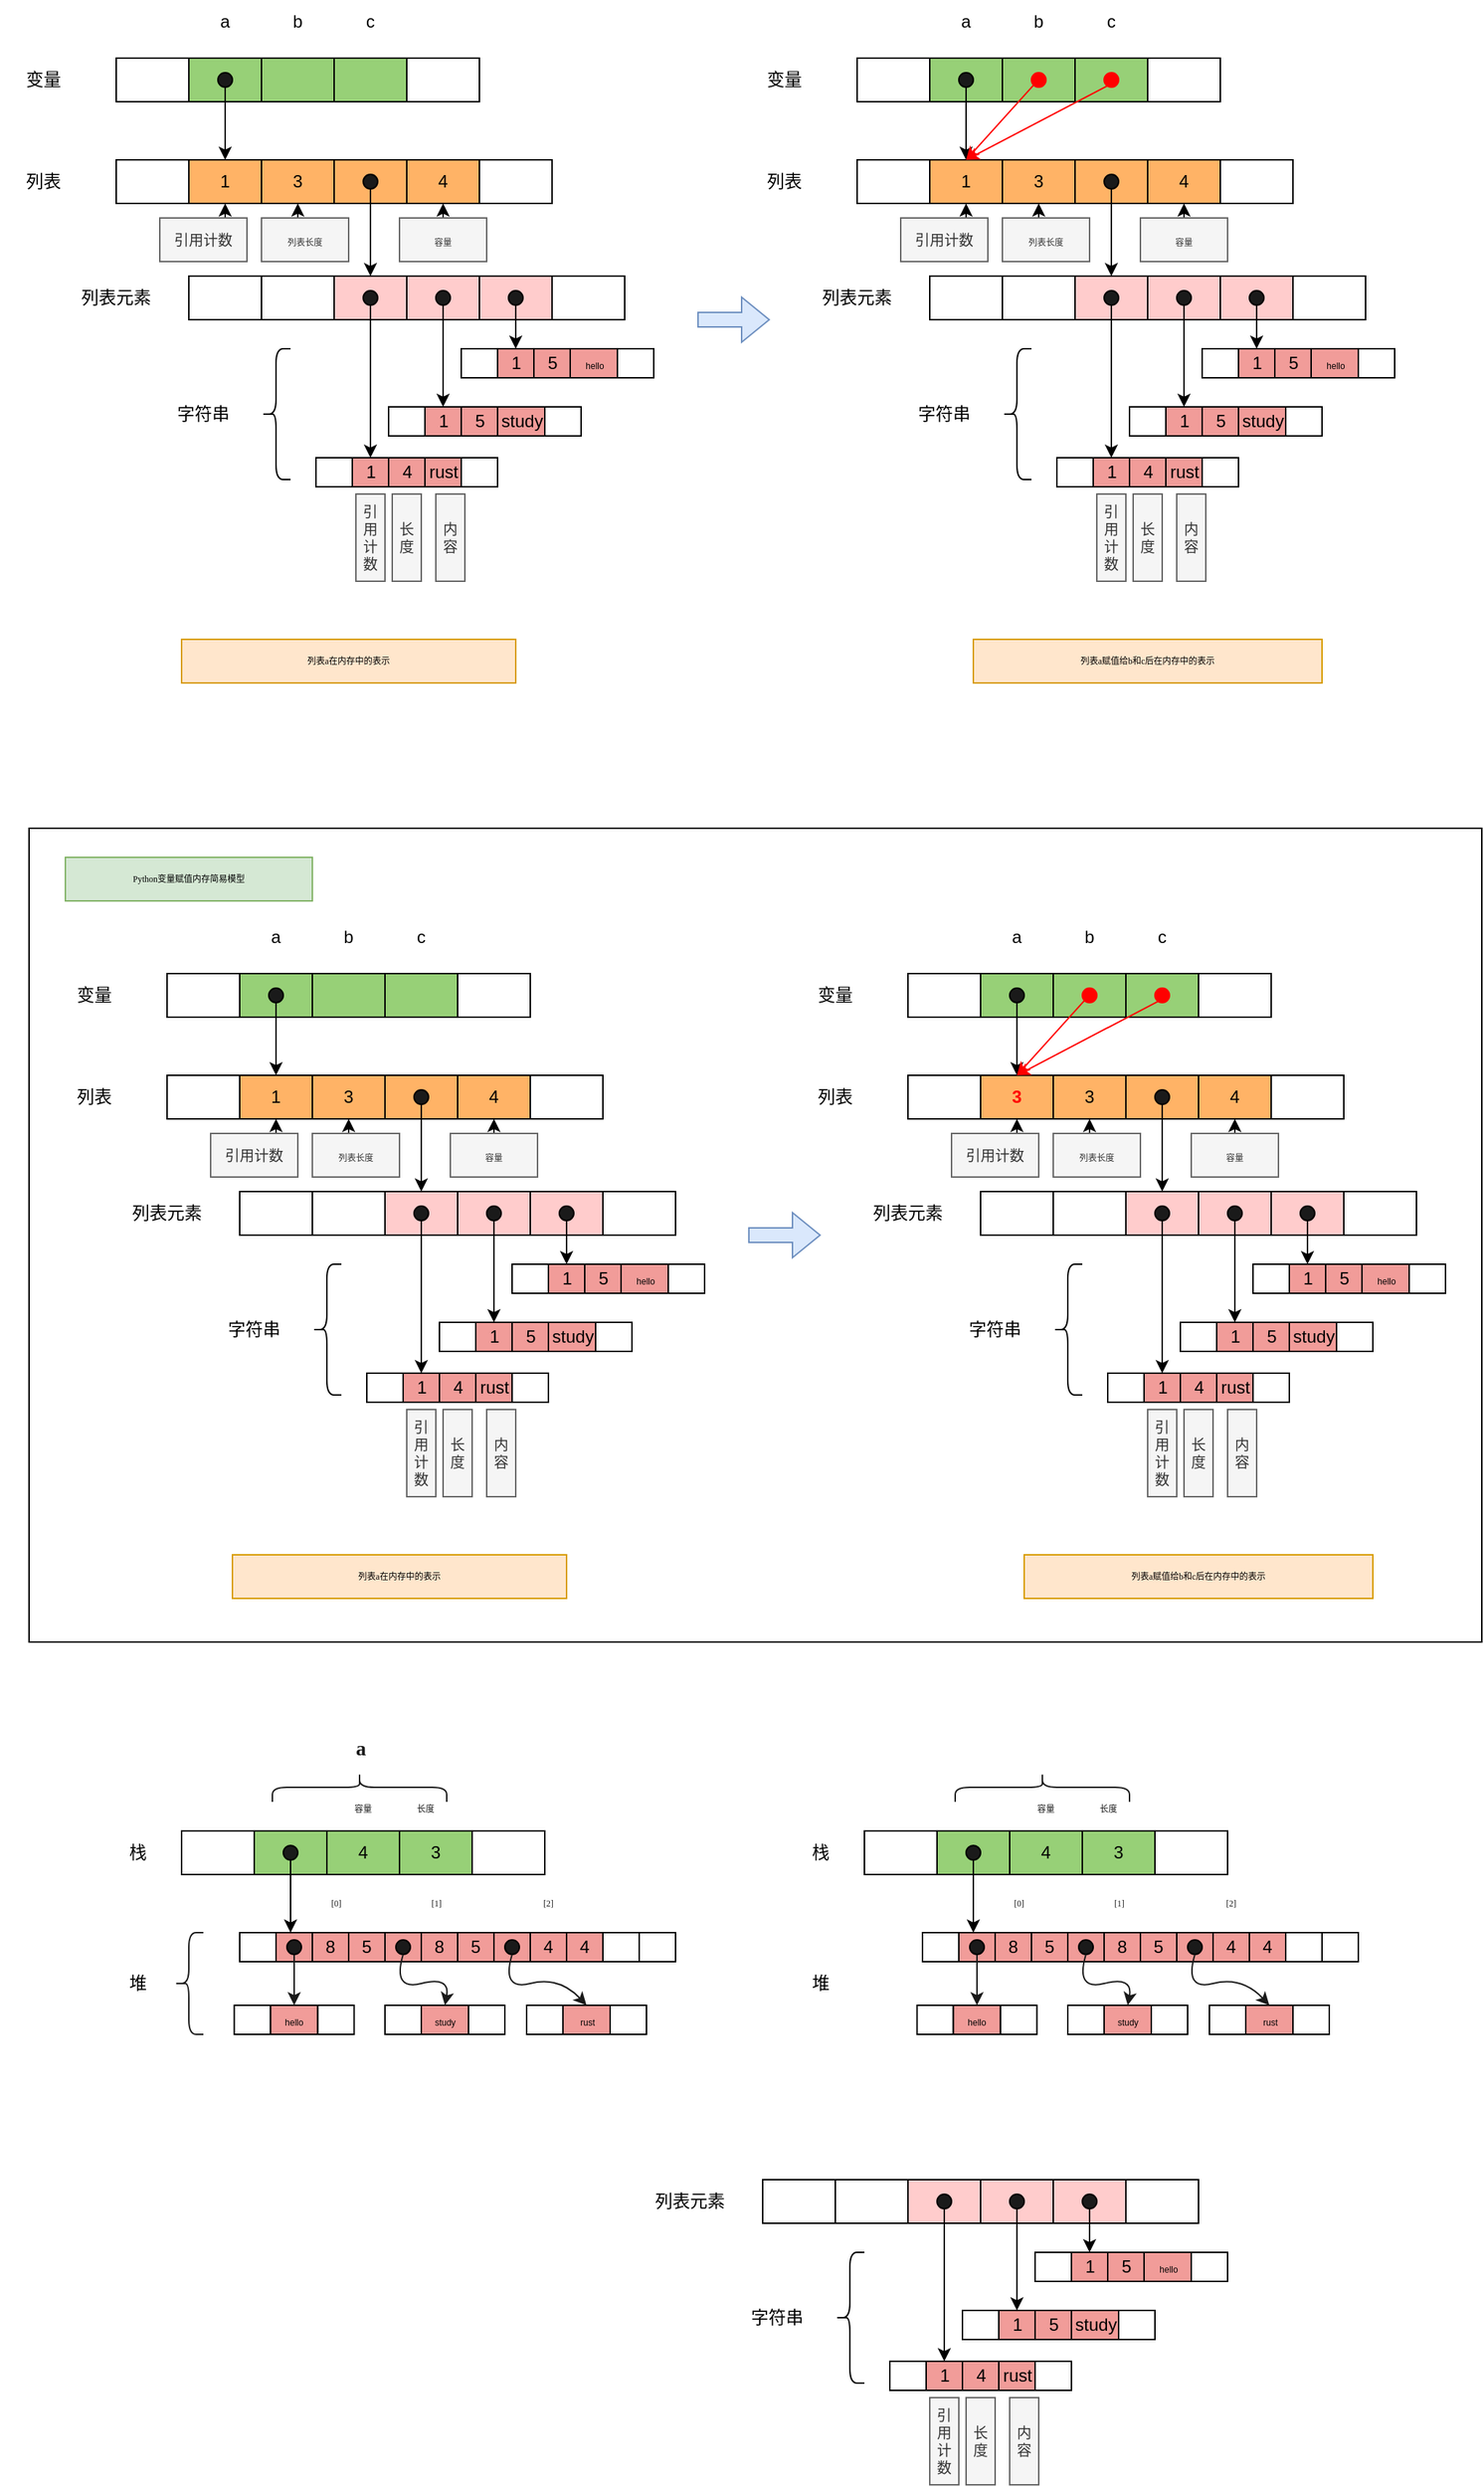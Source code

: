 <mxfile version="20.4.0" type="github">
  <diagram id="dY9aSzTucE9fL7qV33QU" name="第 1 页">
    <mxGraphModel dx="822" dy="507" grid="1" gridSize="10" guides="1" tooltips="1" connect="1" arrows="1" fold="1" page="1" pageScale="1" pageWidth="827" pageHeight="1169" math="0" shadow="0">
      <root>
        <mxCell id="0" />
        <mxCell id="1" parent="0" />
        <mxCell id="f6hcrhnnZ-mqnc1Tao0L-2" value="" style="rounded=0;whiteSpace=wrap;html=1;" vertex="1" parent="1">
          <mxGeometry x="220" y="310" width="50" height="30" as="geometry" />
        </mxCell>
        <mxCell id="f6hcrhnnZ-mqnc1Tao0L-5" value="" style="rounded=0;whiteSpace=wrap;html=1;fillColor=#97D077;" vertex="1" parent="1">
          <mxGeometry x="270" y="310" width="50" height="30" as="geometry" />
        </mxCell>
        <mxCell id="f6hcrhnnZ-mqnc1Tao0L-6" value="" style="rounded=0;whiteSpace=wrap;html=1;fillColor=#97D077;" vertex="1" parent="1">
          <mxGeometry x="320" y="310" width="50" height="30" as="geometry" />
        </mxCell>
        <mxCell id="f6hcrhnnZ-mqnc1Tao0L-7" value="" style="rounded=0;whiteSpace=wrap;html=1;fillColor=#97D077;" vertex="1" parent="1">
          <mxGeometry x="370" y="310" width="50" height="30" as="geometry" />
        </mxCell>
        <mxCell id="f6hcrhnnZ-mqnc1Tao0L-8" value="" style="rounded=0;whiteSpace=wrap;html=1;" vertex="1" parent="1">
          <mxGeometry x="420" y="310" width="50" height="30" as="geometry" />
        </mxCell>
        <mxCell id="f6hcrhnnZ-mqnc1Tao0L-9" value="变量" style="text;html=1;strokeColor=none;fillColor=none;align=center;verticalAlign=middle;whiteSpace=wrap;rounded=0;" vertex="1" parent="1">
          <mxGeometry x="140" y="310" width="60" height="30" as="geometry" />
        </mxCell>
        <mxCell id="f6hcrhnnZ-mqnc1Tao0L-10" value="a" style="text;html=1;strokeColor=none;fillColor=none;align=center;verticalAlign=middle;whiteSpace=wrap;rounded=0;" vertex="1" parent="1">
          <mxGeometry x="265" y="270" width="60" height="30" as="geometry" />
        </mxCell>
        <mxCell id="f6hcrhnnZ-mqnc1Tao0L-11" value="b" style="text;html=1;strokeColor=none;fillColor=none;align=center;verticalAlign=middle;whiteSpace=wrap;rounded=0;" vertex="1" parent="1">
          <mxGeometry x="315" y="270" width="60" height="30" as="geometry" />
        </mxCell>
        <mxCell id="f6hcrhnnZ-mqnc1Tao0L-12" value="c" style="text;html=1;strokeColor=none;fillColor=none;align=center;verticalAlign=middle;whiteSpace=wrap;rounded=0;" vertex="1" parent="1">
          <mxGeometry x="365" y="270" width="60" height="30" as="geometry" />
        </mxCell>
        <mxCell id="f6hcrhnnZ-mqnc1Tao0L-22" value="" style="rounded=0;whiteSpace=wrap;html=1;" vertex="1" parent="1">
          <mxGeometry x="220" y="380" width="50" height="30" as="geometry" />
        </mxCell>
        <mxCell id="f6hcrhnnZ-mqnc1Tao0L-23" value="1" style="rounded=0;whiteSpace=wrap;html=1;fillColor=#FFB366;" vertex="1" parent="1">
          <mxGeometry x="270" y="380" width="50" height="30" as="geometry" />
        </mxCell>
        <mxCell id="f6hcrhnnZ-mqnc1Tao0L-24" value="3" style="rounded=0;whiteSpace=wrap;html=1;fillColor=#FFB366;" vertex="1" parent="1">
          <mxGeometry x="320" y="380" width="50" height="30" as="geometry" />
        </mxCell>
        <mxCell id="f6hcrhnnZ-mqnc1Tao0L-25" value="" style="rounded=0;whiteSpace=wrap;html=1;fillColor=#FFB366;" vertex="1" parent="1">
          <mxGeometry x="370" y="380" width="50" height="30" as="geometry" />
        </mxCell>
        <mxCell id="f6hcrhnnZ-mqnc1Tao0L-26" value="4" style="rounded=0;whiteSpace=wrap;html=1;fillColor=#FFB366;" vertex="1" parent="1">
          <mxGeometry x="420" y="380" width="50" height="30" as="geometry" />
        </mxCell>
        <mxCell id="f6hcrhnnZ-mqnc1Tao0L-30" value="" style="rounded=0;whiteSpace=wrap;html=1;" vertex="1" parent="1">
          <mxGeometry x="470" y="380" width="50" height="30" as="geometry" />
        </mxCell>
        <mxCell id="f6hcrhnnZ-mqnc1Tao0L-32" value="列表" style="text;html=1;strokeColor=none;fillColor=none;align=center;verticalAlign=middle;whiteSpace=wrap;rounded=0;" vertex="1" parent="1">
          <mxGeometry x="140" y="380" width="60" height="30" as="geometry" />
        </mxCell>
        <mxCell id="f6hcrhnnZ-mqnc1Tao0L-107" style="edgeStyle=orthogonalEdgeStyle;rounded=0;orthogonalLoop=1;jettySize=auto;html=1;exitX=0.5;exitY=0;exitDx=0;exitDy=0;entryX=0.5;entryY=1;entryDx=0;entryDy=0;fontFamily=Verdana;fontSize=6;" edge="1" parent="1" source="f6hcrhnnZ-mqnc1Tao0L-35" target="f6hcrhnnZ-mqnc1Tao0L-23">
          <mxGeometry relative="1" as="geometry" />
        </mxCell>
        <mxCell id="f6hcrhnnZ-mqnc1Tao0L-35" value="&lt;font style=&quot;font-size: 10px;&quot;&gt;引用计数&lt;/font&gt;" style="text;html=1;strokeColor=#666666;fillColor=#f5f5f5;align=center;verticalAlign=middle;whiteSpace=wrap;rounded=0;fontSize=10;fontColor=#333333;" vertex="1" parent="1">
          <mxGeometry x="250" y="420" width="60" height="30" as="geometry" />
        </mxCell>
        <mxCell id="f6hcrhnnZ-mqnc1Tao0L-106" style="edgeStyle=orthogonalEdgeStyle;rounded=0;orthogonalLoop=1;jettySize=auto;html=1;exitX=0.5;exitY=0;exitDx=0;exitDy=0;entryX=0.5;entryY=1;entryDx=0;entryDy=0;fontFamily=Verdana;fontSize=6;" edge="1" parent="1" source="f6hcrhnnZ-mqnc1Tao0L-36" target="f6hcrhnnZ-mqnc1Tao0L-24">
          <mxGeometry relative="1" as="geometry" />
        </mxCell>
        <mxCell id="f6hcrhnnZ-mqnc1Tao0L-36" value="&lt;font style=&quot;font-size: 6px;&quot;&gt;列表长度&lt;/font&gt;" style="text;html=1;strokeColor=#666666;fillColor=#f5f5f5;align=center;verticalAlign=middle;whiteSpace=wrap;rounded=0;fontColor=#333333;" vertex="1" parent="1">
          <mxGeometry x="320" y="420" width="60" height="30" as="geometry" />
        </mxCell>
        <mxCell id="f6hcrhnnZ-mqnc1Tao0L-105" style="edgeStyle=orthogonalEdgeStyle;rounded=0;orthogonalLoop=1;jettySize=auto;html=1;exitX=0.5;exitY=0;exitDx=0;exitDy=0;entryX=0.5;entryY=1;entryDx=0;entryDy=0;fontFamily=Verdana;fontSize=6;" edge="1" parent="1" source="f6hcrhnnZ-mqnc1Tao0L-38" target="f6hcrhnnZ-mqnc1Tao0L-26">
          <mxGeometry relative="1" as="geometry" />
        </mxCell>
        <mxCell id="f6hcrhnnZ-mqnc1Tao0L-38" value="&lt;font style=&quot;font-size: 6px;&quot;&gt;容量&lt;/font&gt;" style="text;html=1;strokeColor=#666666;fillColor=#f5f5f5;align=center;verticalAlign=middle;whiteSpace=wrap;rounded=0;fontColor=#333333;" vertex="1" parent="1">
          <mxGeometry x="415" y="420" width="60" height="30" as="geometry" />
        </mxCell>
        <mxCell id="f6hcrhnnZ-mqnc1Tao0L-40" value="" style="rounded=0;whiteSpace=wrap;html=1;fillColor=#FFFFFF;" vertex="1" parent="1">
          <mxGeometry x="270" y="460" width="50" height="30" as="geometry" />
        </mxCell>
        <mxCell id="f6hcrhnnZ-mqnc1Tao0L-41" value="" style="rounded=0;whiteSpace=wrap;html=1;fillColor=#FFFFFF;" vertex="1" parent="1">
          <mxGeometry x="320" y="460" width="50" height="30" as="geometry" />
        </mxCell>
        <mxCell id="f6hcrhnnZ-mqnc1Tao0L-42" value="" style="rounded=0;whiteSpace=wrap;html=1;fillColor=#FFCCCC;" vertex="1" parent="1">
          <mxGeometry x="370" y="460" width="50" height="30" as="geometry" />
        </mxCell>
        <mxCell id="f6hcrhnnZ-mqnc1Tao0L-43" value="" style="rounded=0;whiteSpace=wrap;html=1;fillColor=#FFCCCC;" vertex="1" parent="1">
          <mxGeometry x="420" y="460" width="50" height="30" as="geometry" />
        </mxCell>
        <mxCell id="f6hcrhnnZ-mqnc1Tao0L-44" value="" style="rounded=0;whiteSpace=wrap;html=1;fillColor=#FFCCCC;" vertex="1" parent="1">
          <mxGeometry x="470" y="460" width="50" height="30" as="geometry" />
        </mxCell>
        <mxCell id="f6hcrhnnZ-mqnc1Tao0L-48" value="字符串" style="text;html=1;strokeColor=none;fillColor=none;align=center;verticalAlign=middle;whiteSpace=wrap;rounded=0;" vertex="1" parent="1">
          <mxGeometry x="250" y="540" width="60" height="30" as="geometry" />
        </mxCell>
        <mxCell id="f6hcrhnnZ-mqnc1Tao0L-50" value="" style="rounded=0;whiteSpace=wrap;html=1;" vertex="1" parent="1">
          <mxGeometry x="520" y="460" width="50" height="30" as="geometry" />
        </mxCell>
        <mxCell id="f6hcrhnnZ-mqnc1Tao0L-52" value="" style="rounded=0;whiteSpace=wrap;html=1;fillColor=#FFFFFF;" vertex="1" parent="1">
          <mxGeometry x="457.5" y="510" width="25" height="20" as="geometry" />
        </mxCell>
        <mxCell id="f6hcrhnnZ-mqnc1Tao0L-60" value="1" style="rounded=0;whiteSpace=wrap;html=1;fillColor=#F19C99;" vertex="1" parent="1">
          <mxGeometry x="482.5" y="510" width="25" height="20" as="geometry" />
        </mxCell>
        <mxCell id="f6hcrhnnZ-mqnc1Tao0L-61" value="5" style="rounded=0;whiteSpace=wrap;html=1;fillColor=#F19C99;" vertex="1" parent="1">
          <mxGeometry x="507.5" y="510" width="25" height="20" as="geometry" />
        </mxCell>
        <mxCell id="f6hcrhnnZ-mqnc1Tao0L-62" value="&lt;p&gt;&lt;font style=&quot;font-size: 6px;&quot;&gt;hello&lt;/font&gt;&lt;/p&gt;" style="rounded=0;whiteSpace=wrap;html=1;fillColor=#F19C99;" vertex="1" parent="1">
          <mxGeometry x="532.5" y="510" width="32.5" height="20" as="geometry" />
        </mxCell>
        <mxCell id="f6hcrhnnZ-mqnc1Tao0L-63" value="" style="rounded=0;whiteSpace=wrap;html=1;fillColor=#FFFFFF;" vertex="1" parent="1">
          <mxGeometry x="565" y="510" width="25" height="20" as="geometry" />
        </mxCell>
        <mxCell id="f6hcrhnnZ-mqnc1Tao0L-64" value="" style="rounded=0;whiteSpace=wrap;html=1;fillColor=#FFFFFF;" vertex="1" parent="1">
          <mxGeometry x="407.5" y="550" width="25" height="20" as="geometry" />
        </mxCell>
        <mxCell id="f6hcrhnnZ-mqnc1Tao0L-65" value="1" style="rounded=0;whiteSpace=wrap;html=1;fillColor=#F19C99;" vertex="1" parent="1">
          <mxGeometry x="432.5" y="550" width="25" height="20" as="geometry" />
        </mxCell>
        <mxCell id="f6hcrhnnZ-mqnc1Tao0L-66" value="5" style="rounded=0;whiteSpace=wrap;html=1;fillColor=#F19C99;" vertex="1" parent="1">
          <mxGeometry x="457.5" y="550" width="25" height="20" as="geometry" />
        </mxCell>
        <mxCell id="f6hcrhnnZ-mqnc1Tao0L-67" value="study" style="rounded=0;whiteSpace=wrap;html=1;fillColor=#F19C99;" vertex="1" parent="1">
          <mxGeometry x="482.5" y="550" width="32.5" height="20" as="geometry" />
        </mxCell>
        <mxCell id="f6hcrhnnZ-mqnc1Tao0L-68" value="" style="rounded=0;whiteSpace=wrap;html=1;fillColor=#FFFFFF;" vertex="1" parent="1">
          <mxGeometry x="515" y="550" width="25" height="20" as="geometry" />
        </mxCell>
        <mxCell id="f6hcrhnnZ-mqnc1Tao0L-69" value="" style="rounded=0;whiteSpace=wrap;html=1;fillColor=#FFFFFF;" vertex="1" parent="1">
          <mxGeometry x="357.5" y="585" width="25" height="20" as="geometry" />
        </mxCell>
        <mxCell id="f6hcrhnnZ-mqnc1Tao0L-70" value="1" style="rounded=0;whiteSpace=wrap;html=1;fillColor=#F19C99;" vertex="1" parent="1">
          <mxGeometry x="382.5" y="585" width="25" height="20" as="geometry" />
        </mxCell>
        <mxCell id="f6hcrhnnZ-mqnc1Tao0L-71" value="4" style="rounded=0;whiteSpace=wrap;html=1;fillColor=#F19C99;" vertex="1" parent="1">
          <mxGeometry x="407.5" y="585" width="25" height="20" as="geometry" />
        </mxCell>
        <mxCell id="f6hcrhnnZ-mqnc1Tao0L-72" value="rust" style="rounded=0;whiteSpace=wrap;html=1;fillColor=#F19C99;" vertex="1" parent="1">
          <mxGeometry x="432.5" y="585" width="25" height="20" as="geometry" />
        </mxCell>
        <mxCell id="f6hcrhnnZ-mqnc1Tao0L-73" value="" style="rounded=0;whiteSpace=wrap;html=1;fillColor=#FFFFFF;" vertex="1" parent="1">
          <mxGeometry x="457.5" y="585" width="25" height="20" as="geometry" />
        </mxCell>
        <mxCell id="f6hcrhnnZ-mqnc1Tao0L-80" style="edgeStyle=orthogonalEdgeStyle;rounded=0;orthogonalLoop=1;jettySize=auto;html=1;exitX=0.5;exitY=1;exitDx=0;exitDy=0;fontFamily=Helvetica;fontSize=6;" edge="1" parent="1" source="f6hcrhnnZ-mqnc1Tao0L-42" target="f6hcrhnnZ-mqnc1Tao0L-42">
          <mxGeometry relative="1" as="geometry" />
        </mxCell>
        <mxCell id="f6hcrhnnZ-mqnc1Tao0L-85" style="edgeStyle=orthogonalEdgeStyle;rounded=0;orthogonalLoop=1;jettySize=auto;html=1;exitX=0.5;exitY=1;exitDx=0;exitDy=0;entryX=0.5;entryY=0;entryDx=0;entryDy=0;fontFamily=Helvetica;fontSize=6;" edge="1" parent="1" source="f6hcrhnnZ-mqnc1Tao0L-84" target="f6hcrhnnZ-mqnc1Tao0L-70">
          <mxGeometry relative="1" as="geometry" />
        </mxCell>
        <mxCell id="f6hcrhnnZ-mqnc1Tao0L-84" value="" style="ellipse;whiteSpace=wrap;html=1;aspect=fixed;fontFamily=Helvetica;fontSize=6;fillColor=#1A1A1A;" vertex="1" parent="1">
          <mxGeometry x="390" y="470" width="10" height="10" as="geometry" />
        </mxCell>
        <mxCell id="f6hcrhnnZ-mqnc1Tao0L-90" style="edgeStyle=orthogonalEdgeStyle;rounded=0;orthogonalLoop=1;jettySize=auto;html=1;exitX=0.5;exitY=1;exitDx=0;exitDy=0;entryX=0.5;entryY=0;entryDx=0;entryDy=0;fontFamily=Helvetica;fontSize=6;" edge="1" parent="1" source="f6hcrhnnZ-mqnc1Tao0L-86" target="f6hcrhnnZ-mqnc1Tao0L-65">
          <mxGeometry relative="1" as="geometry" />
        </mxCell>
        <mxCell id="f6hcrhnnZ-mqnc1Tao0L-86" value="" style="ellipse;whiteSpace=wrap;html=1;aspect=fixed;fontFamily=Helvetica;fontSize=6;fillColor=#1A1A1A;" vertex="1" parent="1">
          <mxGeometry x="440" y="470" width="10" height="10" as="geometry" />
        </mxCell>
        <mxCell id="f6hcrhnnZ-mqnc1Tao0L-91" style="edgeStyle=orthogonalEdgeStyle;rounded=0;orthogonalLoop=1;jettySize=auto;html=1;exitX=0.5;exitY=1;exitDx=0;exitDy=0;entryX=0.5;entryY=0;entryDx=0;entryDy=0;fontFamily=Helvetica;fontSize=6;" edge="1" parent="1" source="f6hcrhnnZ-mqnc1Tao0L-87" target="f6hcrhnnZ-mqnc1Tao0L-60">
          <mxGeometry relative="1" as="geometry" />
        </mxCell>
        <mxCell id="f6hcrhnnZ-mqnc1Tao0L-87" value="" style="ellipse;whiteSpace=wrap;html=1;aspect=fixed;fontFamily=Helvetica;fontSize=6;fillColor=#1A1A1A;" vertex="1" parent="1">
          <mxGeometry x="490" y="470" width="10" height="10" as="geometry" />
        </mxCell>
        <mxCell id="f6hcrhnnZ-mqnc1Tao0L-92" style="edgeStyle=orthogonalEdgeStyle;rounded=0;orthogonalLoop=1;jettySize=auto;html=1;exitX=0.5;exitY=1;exitDx=0;exitDy=0;entryX=0.5;entryY=0;entryDx=0;entryDy=0;fontFamily=Helvetica;fontSize=6;" edge="1" parent="1" source="f6hcrhnnZ-mqnc1Tao0L-88" target="f6hcrhnnZ-mqnc1Tao0L-42">
          <mxGeometry relative="1" as="geometry" />
        </mxCell>
        <mxCell id="f6hcrhnnZ-mqnc1Tao0L-88" value="" style="ellipse;whiteSpace=wrap;html=1;aspect=fixed;fontFamily=Helvetica;fontSize=6;fillColor=#1A1A1A;" vertex="1" parent="1">
          <mxGeometry x="390" y="390" width="10" height="10" as="geometry" />
        </mxCell>
        <mxCell id="f6hcrhnnZ-mqnc1Tao0L-93" style="edgeStyle=orthogonalEdgeStyle;rounded=0;orthogonalLoop=1;jettySize=auto;html=1;exitX=0.5;exitY=1;exitDx=0;exitDy=0;entryX=0.5;entryY=0;entryDx=0;entryDy=0;fontFamily=Helvetica;fontSize=6;" edge="1" parent="1" source="f6hcrhnnZ-mqnc1Tao0L-89" target="f6hcrhnnZ-mqnc1Tao0L-23">
          <mxGeometry relative="1" as="geometry" />
        </mxCell>
        <mxCell id="f6hcrhnnZ-mqnc1Tao0L-89" value="" style="ellipse;whiteSpace=wrap;html=1;aspect=fixed;fontFamily=Helvetica;fontSize=6;fillColor=#1A1A1A;" vertex="1" parent="1">
          <mxGeometry x="290" y="320" width="10" height="10" as="geometry" />
        </mxCell>
        <mxCell id="f6hcrhnnZ-mqnc1Tao0L-94" value="" style="shape=curlyBracket;whiteSpace=wrap;html=1;rounded=1;fontFamily=Helvetica;fontSize=6;fillColor=#1A1A1A;" vertex="1" parent="1">
          <mxGeometry x="320" y="510" width="20" height="90" as="geometry" />
        </mxCell>
        <mxCell id="f6hcrhnnZ-mqnc1Tao0L-95" value="列表元素" style="text;html=1;strokeColor=none;fillColor=none;align=center;verticalAlign=middle;whiteSpace=wrap;rounded=0;" vertex="1" parent="1">
          <mxGeometry x="190" y="460" width="60" height="30" as="geometry" />
        </mxCell>
        <mxCell id="f6hcrhnnZ-mqnc1Tao0L-109" value="&lt;font style=&quot;font-size: 10px;&quot;&gt;引用计数&lt;/font&gt;" style="text;html=1;strokeColor=#666666;fillColor=#f5f5f5;align=center;verticalAlign=middle;whiteSpace=wrap;rounded=0;fontSize=10;fontColor=#333333;" vertex="1" parent="1">
          <mxGeometry x="385" y="610" width="20" height="60" as="geometry" />
        </mxCell>
        <mxCell id="f6hcrhnnZ-mqnc1Tao0L-110" value="&lt;font style=&quot;font-size: 10px;&quot;&gt;长度&lt;/font&gt;" style="text;html=1;strokeColor=#666666;fillColor=#f5f5f5;align=center;verticalAlign=middle;whiteSpace=wrap;rounded=0;fontSize=10;fontColor=#333333;" vertex="1" parent="1">
          <mxGeometry x="410" y="610" width="20" height="60" as="geometry" />
        </mxCell>
        <mxCell id="f6hcrhnnZ-mqnc1Tao0L-111" value="内容" style="text;html=1;strokeColor=#666666;fillColor=#f5f5f5;align=center;verticalAlign=middle;whiteSpace=wrap;rounded=0;fontSize=10;fontColor=#333333;" vertex="1" parent="1">
          <mxGeometry x="440" y="610" width="20" height="60" as="geometry" />
        </mxCell>
        <mxCell id="f6hcrhnnZ-mqnc1Tao0L-112" value="" style="rounded=0;whiteSpace=wrap;html=1;" vertex="1" parent="1">
          <mxGeometry x="730" y="310" width="50" height="30" as="geometry" />
        </mxCell>
        <mxCell id="f6hcrhnnZ-mqnc1Tao0L-113" value="" style="rounded=0;whiteSpace=wrap;html=1;fillColor=#97D077;" vertex="1" parent="1">
          <mxGeometry x="780" y="310" width="50" height="30" as="geometry" />
        </mxCell>
        <mxCell id="f6hcrhnnZ-mqnc1Tao0L-114" value="" style="rounded=0;whiteSpace=wrap;html=1;fillColor=#97D077;" vertex="1" parent="1">
          <mxGeometry x="830" y="310" width="50" height="30" as="geometry" />
        </mxCell>
        <mxCell id="f6hcrhnnZ-mqnc1Tao0L-115" value="" style="rounded=0;whiteSpace=wrap;html=1;fillColor=#97D077;" vertex="1" parent="1">
          <mxGeometry x="880" y="310" width="50" height="30" as="geometry" />
        </mxCell>
        <mxCell id="f6hcrhnnZ-mqnc1Tao0L-116" value="" style="rounded=0;whiteSpace=wrap;html=1;" vertex="1" parent="1">
          <mxGeometry x="930" y="310" width="50" height="30" as="geometry" />
        </mxCell>
        <mxCell id="f6hcrhnnZ-mqnc1Tao0L-117" value="变量" style="text;html=1;strokeColor=none;fillColor=none;align=center;verticalAlign=middle;whiteSpace=wrap;rounded=0;" vertex="1" parent="1">
          <mxGeometry x="650" y="310" width="60" height="30" as="geometry" />
        </mxCell>
        <mxCell id="f6hcrhnnZ-mqnc1Tao0L-118" value="a" style="text;html=1;strokeColor=none;fillColor=none;align=center;verticalAlign=middle;whiteSpace=wrap;rounded=0;" vertex="1" parent="1">
          <mxGeometry x="775" y="270" width="60" height="30" as="geometry" />
        </mxCell>
        <mxCell id="f6hcrhnnZ-mqnc1Tao0L-119" value="b" style="text;html=1;strokeColor=none;fillColor=none;align=center;verticalAlign=middle;whiteSpace=wrap;rounded=0;" vertex="1" parent="1">
          <mxGeometry x="825" y="270" width="60" height="30" as="geometry" />
        </mxCell>
        <mxCell id="f6hcrhnnZ-mqnc1Tao0L-120" value="c" style="text;html=1;strokeColor=none;fillColor=none;align=center;verticalAlign=middle;whiteSpace=wrap;rounded=0;" vertex="1" parent="1">
          <mxGeometry x="875" y="270" width="60" height="30" as="geometry" />
        </mxCell>
        <mxCell id="f6hcrhnnZ-mqnc1Tao0L-121" value="" style="rounded=0;whiteSpace=wrap;html=1;" vertex="1" parent="1">
          <mxGeometry x="730" y="380" width="50" height="30" as="geometry" />
        </mxCell>
        <mxCell id="f6hcrhnnZ-mqnc1Tao0L-122" value="1" style="rounded=0;whiteSpace=wrap;html=1;fillColor=#FFB366;" vertex="1" parent="1">
          <mxGeometry x="780" y="380" width="50" height="30" as="geometry" />
        </mxCell>
        <mxCell id="f6hcrhnnZ-mqnc1Tao0L-123" value="3" style="rounded=0;whiteSpace=wrap;html=1;fillColor=#FFB366;" vertex="1" parent="1">
          <mxGeometry x="830" y="380" width="50" height="30" as="geometry" />
        </mxCell>
        <mxCell id="f6hcrhnnZ-mqnc1Tao0L-124" value="" style="rounded=0;whiteSpace=wrap;html=1;fillColor=#FFB366;" vertex="1" parent="1">
          <mxGeometry x="880" y="380" width="50" height="30" as="geometry" />
        </mxCell>
        <mxCell id="f6hcrhnnZ-mqnc1Tao0L-125" value="4" style="rounded=0;whiteSpace=wrap;html=1;fillColor=#FFB366;" vertex="1" parent="1">
          <mxGeometry x="930" y="380" width="50" height="30" as="geometry" />
        </mxCell>
        <mxCell id="f6hcrhnnZ-mqnc1Tao0L-126" value="" style="rounded=0;whiteSpace=wrap;html=1;" vertex="1" parent="1">
          <mxGeometry x="980" y="380" width="50" height="30" as="geometry" />
        </mxCell>
        <mxCell id="f6hcrhnnZ-mqnc1Tao0L-127" value="列表" style="text;html=1;strokeColor=none;fillColor=none;align=center;verticalAlign=middle;whiteSpace=wrap;rounded=0;" vertex="1" parent="1">
          <mxGeometry x="650" y="380" width="60" height="30" as="geometry" />
        </mxCell>
        <mxCell id="f6hcrhnnZ-mqnc1Tao0L-128" style="edgeStyle=orthogonalEdgeStyle;rounded=0;orthogonalLoop=1;jettySize=auto;html=1;exitX=0.5;exitY=0;exitDx=0;exitDy=0;entryX=0.5;entryY=1;entryDx=0;entryDy=0;fontFamily=Verdana;fontSize=6;" edge="1" parent="1" source="f6hcrhnnZ-mqnc1Tao0L-129" target="f6hcrhnnZ-mqnc1Tao0L-122">
          <mxGeometry relative="1" as="geometry" />
        </mxCell>
        <mxCell id="f6hcrhnnZ-mqnc1Tao0L-129" value="&lt;font style=&quot;font-size: 10px;&quot;&gt;引用计数&lt;/font&gt;" style="text;html=1;strokeColor=#666666;fillColor=#f5f5f5;align=center;verticalAlign=middle;whiteSpace=wrap;rounded=0;fontSize=10;fontColor=#333333;" vertex="1" parent="1">
          <mxGeometry x="760" y="420" width="60" height="30" as="geometry" />
        </mxCell>
        <mxCell id="f6hcrhnnZ-mqnc1Tao0L-130" style="edgeStyle=orthogonalEdgeStyle;rounded=0;orthogonalLoop=1;jettySize=auto;html=1;exitX=0.5;exitY=0;exitDx=0;exitDy=0;entryX=0.5;entryY=1;entryDx=0;entryDy=0;fontFamily=Verdana;fontSize=6;" edge="1" parent="1" source="f6hcrhnnZ-mqnc1Tao0L-131" target="f6hcrhnnZ-mqnc1Tao0L-123">
          <mxGeometry relative="1" as="geometry" />
        </mxCell>
        <mxCell id="f6hcrhnnZ-mqnc1Tao0L-131" value="&lt;font style=&quot;font-size: 6px;&quot;&gt;列表长度&lt;/font&gt;" style="text;html=1;strokeColor=#666666;fillColor=#f5f5f5;align=center;verticalAlign=middle;whiteSpace=wrap;rounded=0;fontColor=#333333;" vertex="1" parent="1">
          <mxGeometry x="830" y="420" width="60" height="30" as="geometry" />
        </mxCell>
        <mxCell id="f6hcrhnnZ-mqnc1Tao0L-132" style="edgeStyle=orthogonalEdgeStyle;rounded=0;orthogonalLoop=1;jettySize=auto;html=1;exitX=0.5;exitY=0;exitDx=0;exitDy=0;entryX=0.5;entryY=1;entryDx=0;entryDy=0;fontFamily=Verdana;fontSize=6;" edge="1" parent="1" source="f6hcrhnnZ-mqnc1Tao0L-133" target="f6hcrhnnZ-mqnc1Tao0L-125">
          <mxGeometry relative="1" as="geometry" />
        </mxCell>
        <mxCell id="f6hcrhnnZ-mqnc1Tao0L-133" value="&lt;font style=&quot;font-size: 6px;&quot;&gt;容量&lt;/font&gt;" style="text;html=1;strokeColor=#666666;fillColor=#f5f5f5;align=center;verticalAlign=middle;whiteSpace=wrap;rounded=0;fontColor=#333333;" vertex="1" parent="1">
          <mxGeometry x="925" y="420" width="60" height="30" as="geometry" />
        </mxCell>
        <mxCell id="f6hcrhnnZ-mqnc1Tao0L-134" value="" style="rounded=0;whiteSpace=wrap;html=1;fillColor=#FFFFFF;" vertex="1" parent="1">
          <mxGeometry x="780" y="460" width="50" height="30" as="geometry" />
        </mxCell>
        <mxCell id="f6hcrhnnZ-mqnc1Tao0L-135" value="" style="rounded=0;whiteSpace=wrap;html=1;fillColor=#FFFFFF;" vertex="1" parent="1">
          <mxGeometry x="830" y="460" width="50" height="30" as="geometry" />
        </mxCell>
        <mxCell id="f6hcrhnnZ-mqnc1Tao0L-136" value="" style="rounded=0;whiteSpace=wrap;html=1;fillColor=#FFCCCC;" vertex="1" parent="1">
          <mxGeometry x="880" y="460" width="50" height="30" as="geometry" />
        </mxCell>
        <mxCell id="f6hcrhnnZ-mqnc1Tao0L-137" value="" style="rounded=0;whiteSpace=wrap;html=1;fillColor=#FFCCCC;" vertex="1" parent="1">
          <mxGeometry x="930" y="460" width="50" height="30" as="geometry" />
        </mxCell>
        <mxCell id="f6hcrhnnZ-mqnc1Tao0L-138" value="" style="rounded=0;whiteSpace=wrap;html=1;fillColor=#FFCCCC;" vertex="1" parent="1">
          <mxGeometry x="980" y="460" width="50" height="30" as="geometry" />
        </mxCell>
        <mxCell id="f6hcrhnnZ-mqnc1Tao0L-139" value="字符串" style="text;html=1;strokeColor=none;fillColor=none;align=center;verticalAlign=middle;whiteSpace=wrap;rounded=0;" vertex="1" parent="1">
          <mxGeometry x="760" y="540" width="60" height="30" as="geometry" />
        </mxCell>
        <mxCell id="f6hcrhnnZ-mqnc1Tao0L-140" value="" style="rounded=0;whiteSpace=wrap;html=1;" vertex="1" parent="1">
          <mxGeometry x="1030" y="460" width="50" height="30" as="geometry" />
        </mxCell>
        <mxCell id="f6hcrhnnZ-mqnc1Tao0L-141" value="" style="rounded=0;whiteSpace=wrap;html=1;fillColor=#FFFFFF;" vertex="1" parent="1">
          <mxGeometry x="967.5" y="510" width="25" height="20" as="geometry" />
        </mxCell>
        <mxCell id="f6hcrhnnZ-mqnc1Tao0L-142" value="1" style="rounded=0;whiteSpace=wrap;html=1;fillColor=#F19C99;" vertex="1" parent="1">
          <mxGeometry x="992.5" y="510" width="25" height="20" as="geometry" />
        </mxCell>
        <mxCell id="f6hcrhnnZ-mqnc1Tao0L-143" value="5" style="rounded=0;whiteSpace=wrap;html=1;fillColor=#F19C99;" vertex="1" parent="1">
          <mxGeometry x="1017.5" y="510" width="25" height="20" as="geometry" />
        </mxCell>
        <mxCell id="f6hcrhnnZ-mqnc1Tao0L-144" value="&lt;p&gt;&lt;font style=&quot;font-size: 6px;&quot;&gt;hello&lt;/font&gt;&lt;/p&gt;" style="rounded=0;whiteSpace=wrap;html=1;fillColor=#F19C99;" vertex="1" parent="1">
          <mxGeometry x="1042.5" y="510" width="32.5" height="20" as="geometry" />
        </mxCell>
        <mxCell id="f6hcrhnnZ-mqnc1Tao0L-145" value="" style="rounded=0;whiteSpace=wrap;html=1;fillColor=#FFFFFF;" vertex="1" parent="1">
          <mxGeometry x="1075" y="510" width="25" height="20" as="geometry" />
        </mxCell>
        <mxCell id="f6hcrhnnZ-mqnc1Tao0L-146" value="" style="rounded=0;whiteSpace=wrap;html=1;fillColor=#FFFFFF;" vertex="1" parent="1">
          <mxGeometry x="917.5" y="550" width="25" height="20" as="geometry" />
        </mxCell>
        <mxCell id="f6hcrhnnZ-mqnc1Tao0L-147" value="1" style="rounded=0;whiteSpace=wrap;html=1;fillColor=#F19C99;" vertex="1" parent="1">
          <mxGeometry x="942.5" y="550" width="25" height="20" as="geometry" />
        </mxCell>
        <mxCell id="f6hcrhnnZ-mqnc1Tao0L-148" value="5" style="rounded=0;whiteSpace=wrap;html=1;fillColor=#F19C99;" vertex="1" parent="1">
          <mxGeometry x="967.5" y="550" width="25" height="20" as="geometry" />
        </mxCell>
        <mxCell id="f6hcrhnnZ-mqnc1Tao0L-149" value="study" style="rounded=0;whiteSpace=wrap;html=1;fillColor=#F19C99;" vertex="1" parent="1">
          <mxGeometry x="992.5" y="550" width="32.5" height="20" as="geometry" />
        </mxCell>
        <mxCell id="f6hcrhnnZ-mqnc1Tao0L-150" value="" style="rounded=0;whiteSpace=wrap;html=1;fillColor=#FFFFFF;" vertex="1" parent="1">
          <mxGeometry x="1025" y="550" width="25" height="20" as="geometry" />
        </mxCell>
        <mxCell id="f6hcrhnnZ-mqnc1Tao0L-151" value="" style="rounded=0;whiteSpace=wrap;html=1;fillColor=#FFFFFF;" vertex="1" parent="1">
          <mxGeometry x="867.5" y="585" width="25" height="20" as="geometry" />
        </mxCell>
        <mxCell id="f6hcrhnnZ-mqnc1Tao0L-152" value="1" style="rounded=0;whiteSpace=wrap;html=1;fillColor=#F19C99;" vertex="1" parent="1">
          <mxGeometry x="892.5" y="585" width="25" height="20" as="geometry" />
        </mxCell>
        <mxCell id="f6hcrhnnZ-mqnc1Tao0L-153" value="4" style="rounded=0;whiteSpace=wrap;html=1;fillColor=#F19C99;" vertex="1" parent="1">
          <mxGeometry x="917.5" y="585" width="25" height="20" as="geometry" />
        </mxCell>
        <mxCell id="f6hcrhnnZ-mqnc1Tao0L-154" value="rust" style="rounded=0;whiteSpace=wrap;html=1;fillColor=#F19C99;" vertex="1" parent="1">
          <mxGeometry x="942.5" y="585" width="25" height="20" as="geometry" />
        </mxCell>
        <mxCell id="f6hcrhnnZ-mqnc1Tao0L-155" value="" style="rounded=0;whiteSpace=wrap;html=1;fillColor=#FFFFFF;" vertex="1" parent="1">
          <mxGeometry x="967.5" y="585" width="25" height="20" as="geometry" />
        </mxCell>
        <mxCell id="f6hcrhnnZ-mqnc1Tao0L-156" style="edgeStyle=orthogonalEdgeStyle;rounded=0;orthogonalLoop=1;jettySize=auto;html=1;exitX=0.5;exitY=1;exitDx=0;exitDy=0;fontFamily=Helvetica;fontSize=6;" edge="1" parent="1" source="f6hcrhnnZ-mqnc1Tao0L-136" target="f6hcrhnnZ-mqnc1Tao0L-136">
          <mxGeometry relative="1" as="geometry" />
        </mxCell>
        <mxCell id="f6hcrhnnZ-mqnc1Tao0L-157" style="edgeStyle=orthogonalEdgeStyle;rounded=0;orthogonalLoop=1;jettySize=auto;html=1;exitX=0.5;exitY=1;exitDx=0;exitDy=0;entryX=0.5;entryY=0;entryDx=0;entryDy=0;fontFamily=Helvetica;fontSize=6;" edge="1" parent="1" source="f6hcrhnnZ-mqnc1Tao0L-158" target="f6hcrhnnZ-mqnc1Tao0L-152">
          <mxGeometry relative="1" as="geometry" />
        </mxCell>
        <mxCell id="f6hcrhnnZ-mqnc1Tao0L-158" value="" style="ellipse;whiteSpace=wrap;html=1;aspect=fixed;fontFamily=Helvetica;fontSize=6;fillColor=#1A1A1A;" vertex="1" parent="1">
          <mxGeometry x="900" y="470" width="10" height="10" as="geometry" />
        </mxCell>
        <mxCell id="f6hcrhnnZ-mqnc1Tao0L-159" style="edgeStyle=orthogonalEdgeStyle;rounded=0;orthogonalLoop=1;jettySize=auto;html=1;exitX=0.5;exitY=1;exitDx=0;exitDy=0;entryX=0.5;entryY=0;entryDx=0;entryDy=0;fontFamily=Helvetica;fontSize=6;" edge="1" parent="1" source="f6hcrhnnZ-mqnc1Tao0L-160" target="f6hcrhnnZ-mqnc1Tao0L-147">
          <mxGeometry relative="1" as="geometry" />
        </mxCell>
        <mxCell id="f6hcrhnnZ-mqnc1Tao0L-160" value="" style="ellipse;whiteSpace=wrap;html=1;aspect=fixed;fontFamily=Helvetica;fontSize=6;fillColor=#1A1A1A;" vertex="1" parent="1">
          <mxGeometry x="950" y="470" width="10" height="10" as="geometry" />
        </mxCell>
        <mxCell id="f6hcrhnnZ-mqnc1Tao0L-161" style="edgeStyle=orthogonalEdgeStyle;rounded=0;orthogonalLoop=1;jettySize=auto;html=1;exitX=0.5;exitY=1;exitDx=0;exitDy=0;entryX=0.5;entryY=0;entryDx=0;entryDy=0;fontFamily=Helvetica;fontSize=6;" edge="1" parent="1" source="f6hcrhnnZ-mqnc1Tao0L-162" target="f6hcrhnnZ-mqnc1Tao0L-142">
          <mxGeometry relative="1" as="geometry" />
        </mxCell>
        <mxCell id="f6hcrhnnZ-mqnc1Tao0L-162" value="" style="ellipse;whiteSpace=wrap;html=1;aspect=fixed;fontFamily=Helvetica;fontSize=6;fillColor=#1A1A1A;" vertex="1" parent="1">
          <mxGeometry x="1000" y="470" width="10" height="10" as="geometry" />
        </mxCell>
        <mxCell id="f6hcrhnnZ-mqnc1Tao0L-163" style="edgeStyle=orthogonalEdgeStyle;rounded=0;orthogonalLoop=1;jettySize=auto;html=1;exitX=0.5;exitY=1;exitDx=0;exitDy=0;entryX=0.5;entryY=0;entryDx=0;entryDy=0;fontFamily=Helvetica;fontSize=6;" edge="1" parent="1" source="f6hcrhnnZ-mqnc1Tao0L-164" target="f6hcrhnnZ-mqnc1Tao0L-136">
          <mxGeometry relative="1" as="geometry" />
        </mxCell>
        <mxCell id="f6hcrhnnZ-mqnc1Tao0L-164" value="" style="ellipse;whiteSpace=wrap;html=1;aspect=fixed;fontFamily=Helvetica;fontSize=6;fillColor=#1A1A1A;" vertex="1" parent="1">
          <mxGeometry x="900" y="390" width="10" height="10" as="geometry" />
        </mxCell>
        <mxCell id="f6hcrhnnZ-mqnc1Tao0L-165" style="edgeStyle=orthogonalEdgeStyle;rounded=0;orthogonalLoop=1;jettySize=auto;html=1;exitX=0.5;exitY=1;exitDx=0;exitDy=0;entryX=0.5;entryY=0;entryDx=0;entryDy=0;fontFamily=Helvetica;fontSize=6;" edge="1" parent="1" source="f6hcrhnnZ-mqnc1Tao0L-166" target="f6hcrhnnZ-mqnc1Tao0L-122">
          <mxGeometry relative="1" as="geometry" />
        </mxCell>
        <mxCell id="f6hcrhnnZ-mqnc1Tao0L-166" value="" style="ellipse;whiteSpace=wrap;html=1;aspect=fixed;fontFamily=Helvetica;fontSize=6;fillColor=#1A1A1A;" vertex="1" parent="1">
          <mxGeometry x="800" y="320" width="10" height="10" as="geometry" />
        </mxCell>
        <mxCell id="f6hcrhnnZ-mqnc1Tao0L-167" value="" style="shape=curlyBracket;whiteSpace=wrap;html=1;rounded=1;fontFamily=Helvetica;fontSize=6;fillColor=#1A1A1A;" vertex="1" parent="1">
          <mxGeometry x="830" y="510" width="20" height="90" as="geometry" />
        </mxCell>
        <mxCell id="f6hcrhnnZ-mqnc1Tao0L-168" value="列表元素" style="text;html=1;strokeColor=none;fillColor=none;align=center;verticalAlign=middle;whiteSpace=wrap;rounded=0;" vertex="1" parent="1">
          <mxGeometry x="700" y="460" width="60" height="30" as="geometry" />
        </mxCell>
        <mxCell id="f6hcrhnnZ-mqnc1Tao0L-169" value="&lt;font style=&quot;font-size: 10px;&quot;&gt;引用计数&lt;/font&gt;" style="text;html=1;strokeColor=#666666;fillColor=#f5f5f5;align=center;verticalAlign=middle;whiteSpace=wrap;rounded=0;fontSize=10;fontColor=#333333;" vertex="1" parent="1">
          <mxGeometry x="895" y="610" width="20" height="60" as="geometry" />
        </mxCell>
        <mxCell id="f6hcrhnnZ-mqnc1Tao0L-170" value="&lt;font style=&quot;font-size: 10px;&quot;&gt;长度&lt;/font&gt;" style="text;html=1;strokeColor=#666666;fillColor=#f5f5f5;align=center;verticalAlign=middle;whiteSpace=wrap;rounded=0;fontSize=10;fontColor=#333333;" vertex="1" parent="1">
          <mxGeometry x="920" y="610" width="20" height="60" as="geometry" />
        </mxCell>
        <mxCell id="f6hcrhnnZ-mqnc1Tao0L-171" value="内容" style="text;html=1;strokeColor=#666666;fillColor=#f5f5f5;align=center;verticalAlign=middle;whiteSpace=wrap;rounded=0;fontSize=10;fontColor=#333333;" vertex="1" parent="1">
          <mxGeometry x="950" y="610" width="20" height="60" as="geometry" />
        </mxCell>
        <mxCell id="f6hcrhnnZ-mqnc1Tao0L-172" value="" style="ellipse;whiteSpace=wrap;html=1;aspect=fixed;fontFamily=Helvetica;fontSize=6;fillColor=#FF0000;strokeColor=#FF0000;" vertex="1" parent="1">
          <mxGeometry x="850" y="320" width="10" height="10" as="geometry" />
        </mxCell>
        <mxCell id="f6hcrhnnZ-mqnc1Tao0L-173" value="" style="ellipse;whiteSpace=wrap;html=1;aspect=fixed;fontFamily=Helvetica;fontSize=6;fillColor=#FF0000;strokeColor=#FF0000;" vertex="1" parent="1">
          <mxGeometry x="900" y="320" width="10" height="10" as="geometry" />
        </mxCell>
        <mxCell id="f6hcrhnnZ-mqnc1Tao0L-175" value="" style="endArrow=classic;html=1;rounded=0;fontFamily=Verdana;fontSize=6;exitX=0;exitY=1;exitDx=0;exitDy=0;entryX=0.5;entryY=0;entryDx=0;entryDy=0;strokeColor=#FF0000;" edge="1" parent="1" source="f6hcrhnnZ-mqnc1Tao0L-172" target="f6hcrhnnZ-mqnc1Tao0L-122">
          <mxGeometry width="50" height="50" relative="1" as="geometry">
            <mxPoint x="850" y="350" as="sourcePoint" />
            <mxPoint x="800" y="380" as="targetPoint" />
          </mxGeometry>
        </mxCell>
        <mxCell id="f6hcrhnnZ-mqnc1Tao0L-178" value="" style="endArrow=classic;html=1;rounded=0;fontFamily=Verdana;fontSize=6;exitX=0;exitY=1;exitDx=0;exitDy=0;entryX=0.5;entryY=0;entryDx=0;entryDy=0;strokeColor=#FF0000;" edge="1" parent="1" target="f6hcrhnnZ-mqnc1Tao0L-122">
          <mxGeometry width="50" height="50" relative="1" as="geometry">
            <mxPoint x="903.234" y="328.536" as="sourcePoint" />
            <mxPoint x="856.77" y="380" as="targetPoint" />
          </mxGeometry>
        </mxCell>
        <mxCell id="f6hcrhnnZ-mqnc1Tao0L-179" value="" style="shape=flexArrow;endArrow=classic;html=1;rounded=0;strokeColor=#6c8ebf;fontFamily=Verdana;fontSize=6;fillColor=#dae8fc;" edge="1" parent="1">
          <mxGeometry width="50" height="50" relative="1" as="geometry">
            <mxPoint x="620" y="490" as="sourcePoint" />
            <mxPoint x="670" y="490" as="targetPoint" />
          </mxGeometry>
        </mxCell>
        <mxCell id="f6hcrhnnZ-mqnc1Tao0L-180" value="列表a在内存中的表示" style="rounded=0;whiteSpace=wrap;html=1;strokeColor=#d79b00;fontFamily=Verdana;fontSize=6;fillColor=#ffe6cc;" vertex="1" parent="1">
          <mxGeometry x="265" y="710" width="230" height="30" as="geometry" />
        </mxCell>
        <mxCell id="f6hcrhnnZ-mqnc1Tao0L-181" value="列表a赋值给b和c后在内存中的表示" style="rounded=0;whiteSpace=wrap;html=1;strokeColor=#d79b00;fontFamily=Verdana;fontSize=6;fillColor=#ffe6cc;" vertex="1" parent="1">
          <mxGeometry x="810" y="710" width="240" height="30" as="geometry" />
        </mxCell>
        <mxCell id="f6hcrhnnZ-mqnc1Tao0L-182" value="" style="rounded=0;whiteSpace=wrap;html=1;fontFamily=Verdana;fontSize=6;" vertex="1" parent="1">
          <mxGeometry x="160" y="840" width="1000" height="560" as="geometry" />
        </mxCell>
        <mxCell id="f6hcrhnnZ-mqnc1Tao0L-183" value="" style="rounded=0;whiteSpace=wrap;html=1;" vertex="1" parent="1">
          <mxGeometry x="255" y="940" width="50" height="30" as="geometry" />
        </mxCell>
        <mxCell id="f6hcrhnnZ-mqnc1Tao0L-184" value="" style="rounded=0;whiteSpace=wrap;html=1;fillColor=#97D077;" vertex="1" parent="1">
          <mxGeometry x="305" y="940" width="50" height="30" as="geometry" />
        </mxCell>
        <mxCell id="f6hcrhnnZ-mqnc1Tao0L-185" value="" style="rounded=0;whiteSpace=wrap;html=1;fillColor=#97D077;" vertex="1" parent="1">
          <mxGeometry x="355" y="940" width="50" height="30" as="geometry" />
        </mxCell>
        <mxCell id="f6hcrhnnZ-mqnc1Tao0L-186" value="" style="rounded=0;whiteSpace=wrap;html=1;fillColor=#97D077;" vertex="1" parent="1">
          <mxGeometry x="405" y="940" width="50" height="30" as="geometry" />
        </mxCell>
        <mxCell id="f6hcrhnnZ-mqnc1Tao0L-187" value="" style="rounded=0;whiteSpace=wrap;html=1;" vertex="1" parent="1">
          <mxGeometry x="455" y="940" width="50" height="30" as="geometry" />
        </mxCell>
        <mxCell id="f6hcrhnnZ-mqnc1Tao0L-188" value="变量" style="text;html=1;strokeColor=none;fillColor=none;align=center;verticalAlign=middle;whiteSpace=wrap;rounded=0;" vertex="1" parent="1">
          <mxGeometry x="175" y="940" width="60" height="30" as="geometry" />
        </mxCell>
        <mxCell id="f6hcrhnnZ-mqnc1Tao0L-189" value="a" style="text;html=1;strokeColor=none;fillColor=none;align=center;verticalAlign=middle;whiteSpace=wrap;rounded=0;" vertex="1" parent="1">
          <mxGeometry x="300" y="900" width="60" height="30" as="geometry" />
        </mxCell>
        <mxCell id="f6hcrhnnZ-mqnc1Tao0L-190" value="b" style="text;html=1;strokeColor=none;fillColor=none;align=center;verticalAlign=middle;whiteSpace=wrap;rounded=0;" vertex="1" parent="1">
          <mxGeometry x="350" y="900" width="60" height="30" as="geometry" />
        </mxCell>
        <mxCell id="f6hcrhnnZ-mqnc1Tao0L-191" value="c" style="text;html=1;strokeColor=none;fillColor=none;align=center;verticalAlign=middle;whiteSpace=wrap;rounded=0;" vertex="1" parent="1">
          <mxGeometry x="400" y="900" width="60" height="30" as="geometry" />
        </mxCell>
        <mxCell id="f6hcrhnnZ-mqnc1Tao0L-192" value="" style="rounded=0;whiteSpace=wrap;html=1;" vertex="1" parent="1">
          <mxGeometry x="255" y="1010" width="50" height="30" as="geometry" />
        </mxCell>
        <mxCell id="f6hcrhnnZ-mqnc1Tao0L-193" value="1" style="rounded=0;whiteSpace=wrap;html=1;fillColor=#FFB366;" vertex="1" parent="1">
          <mxGeometry x="305" y="1010" width="50" height="30" as="geometry" />
        </mxCell>
        <mxCell id="f6hcrhnnZ-mqnc1Tao0L-194" value="3" style="rounded=0;whiteSpace=wrap;html=1;fillColor=#FFB366;" vertex="1" parent="1">
          <mxGeometry x="355" y="1010" width="50" height="30" as="geometry" />
        </mxCell>
        <mxCell id="f6hcrhnnZ-mqnc1Tao0L-195" value="" style="rounded=0;whiteSpace=wrap;html=1;fillColor=#FFB366;" vertex="1" parent="1">
          <mxGeometry x="405" y="1010" width="50" height="30" as="geometry" />
        </mxCell>
        <mxCell id="f6hcrhnnZ-mqnc1Tao0L-196" value="4" style="rounded=0;whiteSpace=wrap;html=1;fillColor=#FFB366;" vertex="1" parent="1">
          <mxGeometry x="455" y="1010" width="50" height="30" as="geometry" />
        </mxCell>
        <mxCell id="f6hcrhnnZ-mqnc1Tao0L-197" value="" style="rounded=0;whiteSpace=wrap;html=1;" vertex="1" parent="1">
          <mxGeometry x="505" y="1010" width="50" height="30" as="geometry" />
        </mxCell>
        <mxCell id="f6hcrhnnZ-mqnc1Tao0L-198" value="列表" style="text;html=1;strokeColor=none;fillColor=none;align=center;verticalAlign=middle;whiteSpace=wrap;rounded=0;" vertex="1" parent="1">
          <mxGeometry x="175" y="1010" width="60" height="30" as="geometry" />
        </mxCell>
        <mxCell id="f6hcrhnnZ-mqnc1Tao0L-199" style="edgeStyle=orthogonalEdgeStyle;rounded=0;orthogonalLoop=1;jettySize=auto;html=1;exitX=0.5;exitY=0;exitDx=0;exitDy=0;entryX=0.5;entryY=1;entryDx=0;entryDy=0;fontFamily=Verdana;fontSize=6;" edge="1" parent="1" source="f6hcrhnnZ-mqnc1Tao0L-200" target="f6hcrhnnZ-mqnc1Tao0L-193">
          <mxGeometry relative="1" as="geometry" />
        </mxCell>
        <mxCell id="f6hcrhnnZ-mqnc1Tao0L-200" value="&lt;font style=&quot;font-size: 10px;&quot;&gt;引用计数&lt;/font&gt;" style="text;html=1;strokeColor=#666666;fillColor=#f5f5f5;align=center;verticalAlign=middle;whiteSpace=wrap;rounded=0;fontSize=10;fontColor=#333333;" vertex="1" parent="1">
          <mxGeometry x="285" y="1050" width="60" height="30" as="geometry" />
        </mxCell>
        <mxCell id="f6hcrhnnZ-mqnc1Tao0L-201" style="edgeStyle=orthogonalEdgeStyle;rounded=0;orthogonalLoop=1;jettySize=auto;html=1;exitX=0.5;exitY=0;exitDx=0;exitDy=0;entryX=0.5;entryY=1;entryDx=0;entryDy=0;fontFamily=Verdana;fontSize=6;" edge="1" parent="1" source="f6hcrhnnZ-mqnc1Tao0L-202" target="f6hcrhnnZ-mqnc1Tao0L-194">
          <mxGeometry relative="1" as="geometry" />
        </mxCell>
        <mxCell id="f6hcrhnnZ-mqnc1Tao0L-202" value="&lt;font style=&quot;font-size: 6px;&quot;&gt;列表长度&lt;/font&gt;" style="text;html=1;strokeColor=#666666;fillColor=#f5f5f5;align=center;verticalAlign=middle;whiteSpace=wrap;rounded=0;fontColor=#333333;" vertex="1" parent="1">
          <mxGeometry x="355" y="1050" width="60" height="30" as="geometry" />
        </mxCell>
        <mxCell id="f6hcrhnnZ-mqnc1Tao0L-203" style="edgeStyle=orthogonalEdgeStyle;rounded=0;orthogonalLoop=1;jettySize=auto;html=1;exitX=0.5;exitY=0;exitDx=0;exitDy=0;entryX=0.5;entryY=1;entryDx=0;entryDy=0;fontFamily=Verdana;fontSize=6;" edge="1" parent="1" source="f6hcrhnnZ-mqnc1Tao0L-204" target="f6hcrhnnZ-mqnc1Tao0L-196">
          <mxGeometry relative="1" as="geometry" />
        </mxCell>
        <mxCell id="f6hcrhnnZ-mqnc1Tao0L-204" value="&lt;font style=&quot;font-size: 6px;&quot;&gt;容量&lt;/font&gt;" style="text;html=1;strokeColor=#666666;fillColor=#f5f5f5;align=center;verticalAlign=middle;whiteSpace=wrap;rounded=0;fontColor=#333333;" vertex="1" parent="1">
          <mxGeometry x="450" y="1050" width="60" height="30" as="geometry" />
        </mxCell>
        <mxCell id="f6hcrhnnZ-mqnc1Tao0L-205" value="" style="rounded=0;whiteSpace=wrap;html=1;fillColor=#FFFFFF;" vertex="1" parent="1">
          <mxGeometry x="305" y="1090" width="50" height="30" as="geometry" />
        </mxCell>
        <mxCell id="f6hcrhnnZ-mqnc1Tao0L-206" value="" style="rounded=0;whiteSpace=wrap;html=1;fillColor=#FFFFFF;" vertex="1" parent="1">
          <mxGeometry x="355" y="1090" width="50" height="30" as="geometry" />
        </mxCell>
        <mxCell id="f6hcrhnnZ-mqnc1Tao0L-207" value="" style="rounded=0;whiteSpace=wrap;html=1;fillColor=#FFCCCC;" vertex="1" parent="1">
          <mxGeometry x="405" y="1090" width="50" height="30" as="geometry" />
        </mxCell>
        <mxCell id="f6hcrhnnZ-mqnc1Tao0L-208" value="" style="rounded=0;whiteSpace=wrap;html=1;fillColor=#FFCCCC;" vertex="1" parent="1">
          <mxGeometry x="455" y="1090" width="50" height="30" as="geometry" />
        </mxCell>
        <mxCell id="f6hcrhnnZ-mqnc1Tao0L-209" value="" style="rounded=0;whiteSpace=wrap;html=1;fillColor=#FFCCCC;" vertex="1" parent="1">
          <mxGeometry x="505" y="1090" width="50" height="30" as="geometry" />
        </mxCell>
        <mxCell id="f6hcrhnnZ-mqnc1Tao0L-210" value="字符串" style="text;html=1;strokeColor=none;fillColor=none;align=center;verticalAlign=middle;whiteSpace=wrap;rounded=0;" vertex="1" parent="1">
          <mxGeometry x="285" y="1170" width="60" height="30" as="geometry" />
        </mxCell>
        <mxCell id="f6hcrhnnZ-mqnc1Tao0L-211" value="" style="rounded=0;whiteSpace=wrap;html=1;" vertex="1" parent="1">
          <mxGeometry x="555" y="1090" width="50" height="30" as="geometry" />
        </mxCell>
        <mxCell id="f6hcrhnnZ-mqnc1Tao0L-212" value="" style="rounded=0;whiteSpace=wrap;html=1;fillColor=#FFFFFF;" vertex="1" parent="1">
          <mxGeometry x="492.5" y="1140" width="25" height="20" as="geometry" />
        </mxCell>
        <mxCell id="f6hcrhnnZ-mqnc1Tao0L-213" value="1" style="rounded=0;whiteSpace=wrap;html=1;fillColor=#F19C99;" vertex="1" parent="1">
          <mxGeometry x="517.5" y="1140" width="25" height="20" as="geometry" />
        </mxCell>
        <mxCell id="f6hcrhnnZ-mqnc1Tao0L-214" value="5" style="rounded=0;whiteSpace=wrap;html=1;fillColor=#F19C99;" vertex="1" parent="1">
          <mxGeometry x="542.5" y="1140" width="25" height="20" as="geometry" />
        </mxCell>
        <mxCell id="f6hcrhnnZ-mqnc1Tao0L-215" value="&lt;p&gt;&lt;font style=&quot;font-size: 6px;&quot;&gt;hello&lt;/font&gt;&lt;/p&gt;" style="rounded=0;whiteSpace=wrap;html=1;fillColor=#F19C99;" vertex="1" parent="1">
          <mxGeometry x="567.5" y="1140" width="32.5" height="20" as="geometry" />
        </mxCell>
        <mxCell id="f6hcrhnnZ-mqnc1Tao0L-216" value="" style="rounded=0;whiteSpace=wrap;html=1;fillColor=#FFFFFF;" vertex="1" parent="1">
          <mxGeometry x="600" y="1140" width="25" height="20" as="geometry" />
        </mxCell>
        <mxCell id="f6hcrhnnZ-mqnc1Tao0L-217" value="" style="rounded=0;whiteSpace=wrap;html=1;fillColor=#FFFFFF;" vertex="1" parent="1">
          <mxGeometry x="442.5" y="1180" width="25" height="20" as="geometry" />
        </mxCell>
        <mxCell id="f6hcrhnnZ-mqnc1Tao0L-218" value="1" style="rounded=0;whiteSpace=wrap;html=1;fillColor=#F19C99;" vertex="1" parent="1">
          <mxGeometry x="467.5" y="1180" width="25" height="20" as="geometry" />
        </mxCell>
        <mxCell id="f6hcrhnnZ-mqnc1Tao0L-219" value="5" style="rounded=0;whiteSpace=wrap;html=1;fillColor=#F19C99;" vertex="1" parent="1">
          <mxGeometry x="492.5" y="1180" width="25" height="20" as="geometry" />
        </mxCell>
        <mxCell id="f6hcrhnnZ-mqnc1Tao0L-220" value="study" style="rounded=0;whiteSpace=wrap;html=1;fillColor=#F19C99;" vertex="1" parent="1">
          <mxGeometry x="517.5" y="1180" width="32.5" height="20" as="geometry" />
        </mxCell>
        <mxCell id="f6hcrhnnZ-mqnc1Tao0L-221" value="" style="rounded=0;whiteSpace=wrap;html=1;fillColor=#FFFFFF;" vertex="1" parent="1">
          <mxGeometry x="550" y="1180" width="25" height="20" as="geometry" />
        </mxCell>
        <mxCell id="f6hcrhnnZ-mqnc1Tao0L-222" value="" style="rounded=0;whiteSpace=wrap;html=1;fillColor=#FFFFFF;" vertex="1" parent="1">
          <mxGeometry x="392.5" y="1215" width="25" height="20" as="geometry" />
        </mxCell>
        <mxCell id="f6hcrhnnZ-mqnc1Tao0L-223" value="1" style="rounded=0;whiteSpace=wrap;html=1;fillColor=#F19C99;" vertex="1" parent="1">
          <mxGeometry x="417.5" y="1215" width="25" height="20" as="geometry" />
        </mxCell>
        <mxCell id="f6hcrhnnZ-mqnc1Tao0L-224" value="4" style="rounded=0;whiteSpace=wrap;html=1;fillColor=#F19C99;" vertex="1" parent="1">
          <mxGeometry x="442.5" y="1215" width="25" height="20" as="geometry" />
        </mxCell>
        <mxCell id="f6hcrhnnZ-mqnc1Tao0L-225" value="rust" style="rounded=0;whiteSpace=wrap;html=1;fillColor=#F19C99;" vertex="1" parent="1">
          <mxGeometry x="467.5" y="1215" width="25" height="20" as="geometry" />
        </mxCell>
        <mxCell id="f6hcrhnnZ-mqnc1Tao0L-226" value="" style="rounded=0;whiteSpace=wrap;html=1;fillColor=#FFFFFF;" vertex="1" parent="1">
          <mxGeometry x="492.5" y="1215" width="25" height="20" as="geometry" />
        </mxCell>
        <mxCell id="f6hcrhnnZ-mqnc1Tao0L-227" style="edgeStyle=orthogonalEdgeStyle;rounded=0;orthogonalLoop=1;jettySize=auto;html=1;exitX=0.5;exitY=1;exitDx=0;exitDy=0;fontFamily=Helvetica;fontSize=6;" edge="1" parent="1" source="f6hcrhnnZ-mqnc1Tao0L-207" target="f6hcrhnnZ-mqnc1Tao0L-207">
          <mxGeometry relative="1" as="geometry" />
        </mxCell>
        <mxCell id="f6hcrhnnZ-mqnc1Tao0L-228" style="edgeStyle=orthogonalEdgeStyle;rounded=0;orthogonalLoop=1;jettySize=auto;html=1;exitX=0.5;exitY=1;exitDx=0;exitDy=0;entryX=0.5;entryY=0;entryDx=0;entryDy=0;fontFamily=Helvetica;fontSize=6;" edge="1" parent="1" source="f6hcrhnnZ-mqnc1Tao0L-229" target="f6hcrhnnZ-mqnc1Tao0L-223">
          <mxGeometry relative="1" as="geometry" />
        </mxCell>
        <mxCell id="f6hcrhnnZ-mqnc1Tao0L-229" value="" style="ellipse;whiteSpace=wrap;html=1;aspect=fixed;fontFamily=Helvetica;fontSize=6;fillColor=#1A1A1A;" vertex="1" parent="1">
          <mxGeometry x="425" y="1100" width="10" height="10" as="geometry" />
        </mxCell>
        <mxCell id="f6hcrhnnZ-mqnc1Tao0L-230" style="edgeStyle=orthogonalEdgeStyle;rounded=0;orthogonalLoop=1;jettySize=auto;html=1;exitX=0.5;exitY=1;exitDx=0;exitDy=0;entryX=0.5;entryY=0;entryDx=0;entryDy=0;fontFamily=Helvetica;fontSize=6;" edge="1" parent="1" source="f6hcrhnnZ-mqnc1Tao0L-231" target="f6hcrhnnZ-mqnc1Tao0L-218">
          <mxGeometry relative="1" as="geometry" />
        </mxCell>
        <mxCell id="f6hcrhnnZ-mqnc1Tao0L-231" value="" style="ellipse;whiteSpace=wrap;html=1;aspect=fixed;fontFamily=Helvetica;fontSize=6;fillColor=#1A1A1A;" vertex="1" parent="1">
          <mxGeometry x="475" y="1100" width="10" height="10" as="geometry" />
        </mxCell>
        <mxCell id="f6hcrhnnZ-mqnc1Tao0L-232" style="edgeStyle=orthogonalEdgeStyle;rounded=0;orthogonalLoop=1;jettySize=auto;html=1;exitX=0.5;exitY=1;exitDx=0;exitDy=0;entryX=0.5;entryY=0;entryDx=0;entryDy=0;fontFamily=Helvetica;fontSize=6;" edge="1" parent="1" source="f6hcrhnnZ-mqnc1Tao0L-233" target="f6hcrhnnZ-mqnc1Tao0L-213">
          <mxGeometry relative="1" as="geometry" />
        </mxCell>
        <mxCell id="f6hcrhnnZ-mqnc1Tao0L-233" value="" style="ellipse;whiteSpace=wrap;html=1;aspect=fixed;fontFamily=Helvetica;fontSize=6;fillColor=#1A1A1A;" vertex="1" parent="1">
          <mxGeometry x="525" y="1100" width="10" height="10" as="geometry" />
        </mxCell>
        <mxCell id="f6hcrhnnZ-mqnc1Tao0L-234" style="edgeStyle=orthogonalEdgeStyle;rounded=0;orthogonalLoop=1;jettySize=auto;html=1;exitX=0.5;exitY=1;exitDx=0;exitDy=0;entryX=0.5;entryY=0;entryDx=0;entryDy=0;fontFamily=Helvetica;fontSize=6;" edge="1" parent="1" source="f6hcrhnnZ-mqnc1Tao0L-235" target="f6hcrhnnZ-mqnc1Tao0L-207">
          <mxGeometry relative="1" as="geometry" />
        </mxCell>
        <mxCell id="f6hcrhnnZ-mqnc1Tao0L-235" value="" style="ellipse;whiteSpace=wrap;html=1;aspect=fixed;fontFamily=Helvetica;fontSize=6;fillColor=#1A1A1A;" vertex="1" parent="1">
          <mxGeometry x="425" y="1020" width="10" height="10" as="geometry" />
        </mxCell>
        <mxCell id="f6hcrhnnZ-mqnc1Tao0L-236" style="edgeStyle=orthogonalEdgeStyle;rounded=0;orthogonalLoop=1;jettySize=auto;html=1;exitX=0.5;exitY=1;exitDx=0;exitDy=0;entryX=0.5;entryY=0;entryDx=0;entryDy=0;fontFamily=Helvetica;fontSize=6;" edge="1" parent="1" source="f6hcrhnnZ-mqnc1Tao0L-237" target="f6hcrhnnZ-mqnc1Tao0L-193">
          <mxGeometry relative="1" as="geometry" />
        </mxCell>
        <mxCell id="f6hcrhnnZ-mqnc1Tao0L-237" value="" style="ellipse;whiteSpace=wrap;html=1;aspect=fixed;fontFamily=Helvetica;fontSize=6;fillColor=#1A1A1A;" vertex="1" parent="1">
          <mxGeometry x="325" y="950" width="10" height="10" as="geometry" />
        </mxCell>
        <mxCell id="f6hcrhnnZ-mqnc1Tao0L-238" value="" style="shape=curlyBracket;whiteSpace=wrap;html=1;rounded=1;fontFamily=Helvetica;fontSize=6;fillColor=#1A1A1A;" vertex="1" parent="1">
          <mxGeometry x="355" y="1140" width="20" height="90" as="geometry" />
        </mxCell>
        <mxCell id="f6hcrhnnZ-mqnc1Tao0L-239" value="列表元素" style="text;html=1;strokeColor=none;fillColor=none;align=center;verticalAlign=middle;whiteSpace=wrap;rounded=0;" vertex="1" parent="1">
          <mxGeometry x="225" y="1090" width="60" height="30" as="geometry" />
        </mxCell>
        <mxCell id="f6hcrhnnZ-mqnc1Tao0L-240" value="&lt;font style=&quot;font-size: 10px;&quot;&gt;引用计数&lt;/font&gt;" style="text;html=1;strokeColor=#666666;fillColor=#f5f5f5;align=center;verticalAlign=middle;whiteSpace=wrap;rounded=0;fontSize=10;fontColor=#333333;" vertex="1" parent="1">
          <mxGeometry x="420" y="1240" width="20" height="60" as="geometry" />
        </mxCell>
        <mxCell id="f6hcrhnnZ-mqnc1Tao0L-241" value="&lt;font style=&quot;font-size: 10px;&quot;&gt;长度&lt;/font&gt;" style="text;html=1;strokeColor=#666666;fillColor=#f5f5f5;align=center;verticalAlign=middle;whiteSpace=wrap;rounded=0;fontSize=10;fontColor=#333333;" vertex="1" parent="1">
          <mxGeometry x="445" y="1240" width="20" height="60" as="geometry" />
        </mxCell>
        <mxCell id="f6hcrhnnZ-mqnc1Tao0L-242" value="内容" style="text;html=1;strokeColor=#666666;fillColor=#f5f5f5;align=center;verticalAlign=middle;whiteSpace=wrap;rounded=0;fontSize=10;fontColor=#333333;" vertex="1" parent="1">
          <mxGeometry x="475" y="1240" width="20" height="60" as="geometry" />
        </mxCell>
        <mxCell id="f6hcrhnnZ-mqnc1Tao0L-243" value="" style="rounded=0;whiteSpace=wrap;html=1;" vertex="1" parent="1">
          <mxGeometry x="765" y="940" width="50" height="30" as="geometry" />
        </mxCell>
        <mxCell id="f6hcrhnnZ-mqnc1Tao0L-244" value="" style="rounded=0;whiteSpace=wrap;html=1;fillColor=#97D077;" vertex="1" parent="1">
          <mxGeometry x="815" y="940" width="50" height="30" as="geometry" />
        </mxCell>
        <mxCell id="f6hcrhnnZ-mqnc1Tao0L-245" value="" style="rounded=0;whiteSpace=wrap;html=1;fillColor=#97D077;" vertex="1" parent="1">
          <mxGeometry x="865" y="940" width="50" height="30" as="geometry" />
        </mxCell>
        <mxCell id="f6hcrhnnZ-mqnc1Tao0L-246" value="" style="rounded=0;whiteSpace=wrap;html=1;fillColor=#97D077;" vertex="1" parent="1">
          <mxGeometry x="915" y="940" width="50" height="30" as="geometry" />
        </mxCell>
        <mxCell id="f6hcrhnnZ-mqnc1Tao0L-247" value="" style="rounded=0;whiteSpace=wrap;html=1;" vertex="1" parent="1">
          <mxGeometry x="965" y="940" width="50" height="30" as="geometry" />
        </mxCell>
        <mxCell id="f6hcrhnnZ-mqnc1Tao0L-248" value="变量" style="text;html=1;strokeColor=none;fillColor=none;align=center;verticalAlign=middle;whiteSpace=wrap;rounded=0;" vertex="1" parent="1">
          <mxGeometry x="685" y="940" width="60" height="30" as="geometry" />
        </mxCell>
        <mxCell id="f6hcrhnnZ-mqnc1Tao0L-249" value="a" style="text;html=1;strokeColor=none;fillColor=none;align=center;verticalAlign=middle;whiteSpace=wrap;rounded=0;" vertex="1" parent="1">
          <mxGeometry x="810" y="900" width="60" height="30" as="geometry" />
        </mxCell>
        <mxCell id="f6hcrhnnZ-mqnc1Tao0L-250" value="b" style="text;html=1;strokeColor=none;fillColor=none;align=center;verticalAlign=middle;whiteSpace=wrap;rounded=0;" vertex="1" parent="1">
          <mxGeometry x="860" y="900" width="60" height="30" as="geometry" />
        </mxCell>
        <mxCell id="f6hcrhnnZ-mqnc1Tao0L-251" value="c" style="text;html=1;strokeColor=none;fillColor=none;align=center;verticalAlign=middle;whiteSpace=wrap;rounded=0;" vertex="1" parent="1">
          <mxGeometry x="910" y="900" width="60" height="30" as="geometry" />
        </mxCell>
        <mxCell id="f6hcrhnnZ-mqnc1Tao0L-252" value="" style="rounded=0;whiteSpace=wrap;html=1;" vertex="1" parent="1">
          <mxGeometry x="765" y="1010" width="50" height="30" as="geometry" />
        </mxCell>
        <mxCell id="f6hcrhnnZ-mqnc1Tao0L-253" value="&lt;font color=&quot;#ff0000&quot;&gt;&lt;b&gt;3&lt;/b&gt;&lt;/font&gt;" style="rounded=0;whiteSpace=wrap;html=1;fillColor=#FFB366;" vertex="1" parent="1">
          <mxGeometry x="815" y="1010" width="50" height="30" as="geometry" />
        </mxCell>
        <mxCell id="f6hcrhnnZ-mqnc1Tao0L-254" value="3" style="rounded=0;whiteSpace=wrap;html=1;fillColor=#FFB366;" vertex="1" parent="1">
          <mxGeometry x="865" y="1010" width="50" height="30" as="geometry" />
        </mxCell>
        <mxCell id="f6hcrhnnZ-mqnc1Tao0L-255" value="" style="rounded=0;whiteSpace=wrap;html=1;fillColor=#FFB366;" vertex="1" parent="1">
          <mxGeometry x="915" y="1010" width="50" height="30" as="geometry" />
        </mxCell>
        <mxCell id="f6hcrhnnZ-mqnc1Tao0L-256" value="4" style="rounded=0;whiteSpace=wrap;html=1;fillColor=#FFB366;" vertex="1" parent="1">
          <mxGeometry x="965" y="1010" width="50" height="30" as="geometry" />
        </mxCell>
        <mxCell id="f6hcrhnnZ-mqnc1Tao0L-257" value="" style="rounded=0;whiteSpace=wrap;html=1;" vertex="1" parent="1">
          <mxGeometry x="1015" y="1010" width="50" height="30" as="geometry" />
        </mxCell>
        <mxCell id="f6hcrhnnZ-mqnc1Tao0L-258" value="列表" style="text;html=1;strokeColor=none;fillColor=none;align=center;verticalAlign=middle;whiteSpace=wrap;rounded=0;" vertex="1" parent="1">
          <mxGeometry x="685" y="1010" width="60" height="30" as="geometry" />
        </mxCell>
        <mxCell id="f6hcrhnnZ-mqnc1Tao0L-259" style="edgeStyle=orthogonalEdgeStyle;rounded=0;orthogonalLoop=1;jettySize=auto;html=1;exitX=0.5;exitY=0;exitDx=0;exitDy=0;entryX=0.5;entryY=1;entryDx=0;entryDy=0;fontFamily=Verdana;fontSize=6;" edge="1" parent="1" source="f6hcrhnnZ-mqnc1Tao0L-260" target="f6hcrhnnZ-mqnc1Tao0L-253">
          <mxGeometry relative="1" as="geometry" />
        </mxCell>
        <mxCell id="f6hcrhnnZ-mqnc1Tao0L-260" value="&lt;font style=&quot;font-size: 10px;&quot;&gt;引用计数&lt;/font&gt;" style="text;html=1;strokeColor=#666666;fillColor=#f5f5f5;align=center;verticalAlign=middle;whiteSpace=wrap;rounded=0;fontSize=10;fontColor=#333333;" vertex="1" parent="1">
          <mxGeometry x="795" y="1050" width="60" height="30" as="geometry" />
        </mxCell>
        <mxCell id="f6hcrhnnZ-mqnc1Tao0L-261" style="edgeStyle=orthogonalEdgeStyle;rounded=0;orthogonalLoop=1;jettySize=auto;html=1;exitX=0.5;exitY=0;exitDx=0;exitDy=0;entryX=0.5;entryY=1;entryDx=0;entryDy=0;fontFamily=Verdana;fontSize=6;" edge="1" parent="1" source="f6hcrhnnZ-mqnc1Tao0L-262" target="f6hcrhnnZ-mqnc1Tao0L-254">
          <mxGeometry relative="1" as="geometry" />
        </mxCell>
        <mxCell id="f6hcrhnnZ-mqnc1Tao0L-262" value="&lt;font style=&quot;font-size: 6px;&quot;&gt;列表长度&lt;/font&gt;" style="text;html=1;strokeColor=#666666;fillColor=#f5f5f5;align=center;verticalAlign=middle;whiteSpace=wrap;rounded=0;fontColor=#333333;" vertex="1" parent="1">
          <mxGeometry x="865" y="1050" width="60" height="30" as="geometry" />
        </mxCell>
        <mxCell id="f6hcrhnnZ-mqnc1Tao0L-263" style="edgeStyle=orthogonalEdgeStyle;rounded=0;orthogonalLoop=1;jettySize=auto;html=1;exitX=0.5;exitY=0;exitDx=0;exitDy=0;entryX=0.5;entryY=1;entryDx=0;entryDy=0;fontFamily=Verdana;fontSize=6;" edge="1" parent="1" source="f6hcrhnnZ-mqnc1Tao0L-264" target="f6hcrhnnZ-mqnc1Tao0L-256">
          <mxGeometry relative="1" as="geometry" />
        </mxCell>
        <mxCell id="f6hcrhnnZ-mqnc1Tao0L-264" value="&lt;font style=&quot;font-size: 6px;&quot;&gt;容量&lt;/font&gt;" style="text;html=1;strokeColor=#666666;fillColor=#f5f5f5;align=center;verticalAlign=middle;whiteSpace=wrap;rounded=0;fontColor=#333333;" vertex="1" parent="1">
          <mxGeometry x="960" y="1050" width="60" height="30" as="geometry" />
        </mxCell>
        <mxCell id="f6hcrhnnZ-mqnc1Tao0L-265" value="" style="rounded=0;whiteSpace=wrap;html=1;fillColor=#FFFFFF;" vertex="1" parent="1">
          <mxGeometry x="815" y="1090" width="50" height="30" as="geometry" />
        </mxCell>
        <mxCell id="f6hcrhnnZ-mqnc1Tao0L-266" value="" style="rounded=0;whiteSpace=wrap;html=1;fillColor=#FFFFFF;" vertex="1" parent="1">
          <mxGeometry x="865" y="1090" width="50" height="30" as="geometry" />
        </mxCell>
        <mxCell id="f6hcrhnnZ-mqnc1Tao0L-267" value="" style="rounded=0;whiteSpace=wrap;html=1;fillColor=#FFCCCC;" vertex="1" parent="1">
          <mxGeometry x="915" y="1090" width="50" height="30" as="geometry" />
        </mxCell>
        <mxCell id="f6hcrhnnZ-mqnc1Tao0L-268" value="" style="rounded=0;whiteSpace=wrap;html=1;fillColor=#FFCCCC;" vertex="1" parent="1">
          <mxGeometry x="965" y="1090" width="50" height="30" as="geometry" />
        </mxCell>
        <mxCell id="f6hcrhnnZ-mqnc1Tao0L-269" value="" style="rounded=0;whiteSpace=wrap;html=1;fillColor=#FFCCCC;" vertex="1" parent="1">
          <mxGeometry x="1015" y="1090" width="50" height="30" as="geometry" />
        </mxCell>
        <mxCell id="f6hcrhnnZ-mqnc1Tao0L-270" value="字符串" style="text;html=1;strokeColor=none;fillColor=none;align=center;verticalAlign=middle;whiteSpace=wrap;rounded=0;" vertex="1" parent="1">
          <mxGeometry x="795" y="1170" width="60" height="30" as="geometry" />
        </mxCell>
        <mxCell id="f6hcrhnnZ-mqnc1Tao0L-271" value="" style="rounded=0;whiteSpace=wrap;html=1;" vertex="1" parent="1">
          <mxGeometry x="1065" y="1090" width="50" height="30" as="geometry" />
        </mxCell>
        <mxCell id="f6hcrhnnZ-mqnc1Tao0L-272" value="" style="rounded=0;whiteSpace=wrap;html=1;fillColor=#FFFFFF;" vertex="1" parent="1">
          <mxGeometry x="1002.5" y="1140" width="25" height="20" as="geometry" />
        </mxCell>
        <mxCell id="f6hcrhnnZ-mqnc1Tao0L-273" value="1" style="rounded=0;whiteSpace=wrap;html=1;fillColor=#F19C99;" vertex="1" parent="1">
          <mxGeometry x="1027.5" y="1140" width="25" height="20" as="geometry" />
        </mxCell>
        <mxCell id="f6hcrhnnZ-mqnc1Tao0L-274" value="5" style="rounded=0;whiteSpace=wrap;html=1;fillColor=#F19C99;" vertex="1" parent="1">
          <mxGeometry x="1052.5" y="1140" width="25" height="20" as="geometry" />
        </mxCell>
        <mxCell id="f6hcrhnnZ-mqnc1Tao0L-275" value="&lt;p&gt;&lt;font style=&quot;font-size: 6px;&quot;&gt;hello&lt;/font&gt;&lt;/p&gt;" style="rounded=0;whiteSpace=wrap;html=1;fillColor=#F19C99;" vertex="1" parent="1">
          <mxGeometry x="1077.5" y="1140" width="32.5" height="20" as="geometry" />
        </mxCell>
        <mxCell id="f6hcrhnnZ-mqnc1Tao0L-276" value="" style="rounded=0;whiteSpace=wrap;html=1;fillColor=#FFFFFF;" vertex="1" parent="1">
          <mxGeometry x="1110" y="1140" width="25" height="20" as="geometry" />
        </mxCell>
        <mxCell id="f6hcrhnnZ-mqnc1Tao0L-277" value="" style="rounded=0;whiteSpace=wrap;html=1;fillColor=#FFFFFF;" vertex="1" parent="1">
          <mxGeometry x="952.5" y="1180" width="25" height="20" as="geometry" />
        </mxCell>
        <mxCell id="f6hcrhnnZ-mqnc1Tao0L-278" value="1" style="rounded=0;whiteSpace=wrap;html=1;fillColor=#F19C99;" vertex="1" parent="1">
          <mxGeometry x="977.5" y="1180" width="25" height="20" as="geometry" />
        </mxCell>
        <mxCell id="f6hcrhnnZ-mqnc1Tao0L-279" value="5" style="rounded=0;whiteSpace=wrap;html=1;fillColor=#F19C99;" vertex="1" parent="1">
          <mxGeometry x="1002.5" y="1180" width="25" height="20" as="geometry" />
        </mxCell>
        <mxCell id="f6hcrhnnZ-mqnc1Tao0L-280" value="study" style="rounded=0;whiteSpace=wrap;html=1;fillColor=#F19C99;" vertex="1" parent="1">
          <mxGeometry x="1027.5" y="1180" width="32.5" height="20" as="geometry" />
        </mxCell>
        <mxCell id="f6hcrhnnZ-mqnc1Tao0L-281" value="" style="rounded=0;whiteSpace=wrap;html=1;fillColor=#FFFFFF;" vertex="1" parent="1">
          <mxGeometry x="1060" y="1180" width="25" height="20" as="geometry" />
        </mxCell>
        <mxCell id="f6hcrhnnZ-mqnc1Tao0L-282" value="" style="rounded=0;whiteSpace=wrap;html=1;fillColor=#FFFFFF;" vertex="1" parent="1">
          <mxGeometry x="902.5" y="1215" width="25" height="20" as="geometry" />
        </mxCell>
        <mxCell id="f6hcrhnnZ-mqnc1Tao0L-283" value="1" style="rounded=0;whiteSpace=wrap;html=1;fillColor=#F19C99;" vertex="1" parent="1">
          <mxGeometry x="927.5" y="1215" width="25" height="20" as="geometry" />
        </mxCell>
        <mxCell id="f6hcrhnnZ-mqnc1Tao0L-284" value="4" style="rounded=0;whiteSpace=wrap;html=1;fillColor=#F19C99;" vertex="1" parent="1">
          <mxGeometry x="952.5" y="1215" width="25" height="20" as="geometry" />
        </mxCell>
        <mxCell id="f6hcrhnnZ-mqnc1Tao0L-285" value="rust" style="rounded=0;whiteSpace=wrap;html=1;fillColor=#F19C99;" vertex="1" parent="1">
          <mxGeometry x="977.5" y="1215" width="25" height="20" as="geometry" />
        </mxCell>
        <mxCell id="f6hcrhnnZ-mqnc1Tao0L-286" value="" style="rounded=0;whiteSpace=wrap;html=1;fillColor=#FFFFFF;" vertex="1" parent="1">
          <mxGeometry x="1002.5" y="1215" width="25" height="20" as="geometry" />
        </mxCell>
        <mxCell id="f6hcrhnnZ-mqnc1Tao0L-287" style="edgeStyle=orthogonalEdgeStyle;rounded=0;orthogonalLoop=1;jettySize=auto;html=1;exitX=0.5;exitY=1;exitDx=0;exitDy=0;fontFamily=Helvetica;fontSize=6;" edge="1" parent="1" source="f6hcrhnnZ-mqnc1Tao0L-267" target="f6hcrhnnZ-mqnc1Tao0L-267">
          <mxGeometry relative="1" as="geometry" />
        </mxCell>
        <mxCell id="f6hcrhnnZ-mqnc1Tao0L-288" style="edgeStyle=orthogonalEdgeStyle;rounded=0;orthogonalLoop=1;jettySize=auto;html=1;exitX=0.5;exitY=1;exitDx=0;exitDy=0;entryX=0.5;entryY=0;entryDx=0;entryDy=0;fontFamily=Helvetica;fontSize=6;" edge="1" parent="1" source="f6hcrhnnZ-mqnc1Tao0L-289" target="f6hcrhnnZ-mqnc1Tao0L-283">
          <mxGeometry relative="1" as="geometry" />
        </mxCell>
        <mxCell id="f6hcrhnnZ-mqnc1Tao0L-289" value="" style="ellipse;whiteSpace=wrap;html=1;aspect=fixed;fontFamily=Helvetica;fontSize=6;fillColor=#1A1A1A;" vertex="1" parent="1">
          <mxGeometry x="935" y="1100" width="10" height="10" as="geometry" />
        </mxCell>
        <mxCell id="f6hcrhnnZ-mqnc1Tao0L-290" style="edgeStyle=orthogonalEdgeStyle;rounded=0;orthogonalLoop=1;jettySize=auto;html=1;exitX=0.5;exitY=1;exitDx=0;exitDy=0;entryX=0.5;entryY=0;entryDx=0;entryDy=0;fontFamily=Helvetica;fontSize=6;" edge="1" parent="1" source="f6hcrhnnZ-mqnc1Tao0L-291" target="f6hcrhnnZ-mqnc1Tao0L-278">
          <mxGeometry relative="1" as="geometry" />
        </mxCell>
        <mxCell id="f6hcrhnnZ-mqnc1Tao0L-291" value="" style="ellipse;whiteSpace=wrap;html=1;aspect=fixed;fontFamily=Helvetica;fontSize=6;fillColor=#1A1A1A;" vertex="1" parent="1">
          <mxGeometry x="985" y="1100" width="10" height="10" as="geometry" />
        </mxCell>
        <mxCell id="f6hcrhnnZ-mqnc1Tao0L-292" style="edgeStyle=orthogonalEdgeStyle;rounded=0;orthogonalLoop=1;jettySize=auto;html=1;exitX=0.5;exitY=1;exitDx=0;exitDy=0;entryX=0.5;entryY=0;entryDx=0;entryDy=0;fontFamily=Helvetica;fontSize=6;" edge="1" parent="1" source="f6hcrhnnZ-mqnc1Tao0L-293" target="f6hcrhnnZ-mqnc1Tao0L-273">
          <mxGeometry relative="1" as="geometry" />
        </mxCell>
        <mxCell id="f6hcrhnnZ-mqnc1Tao0L-293" value="" style="ellipse;whiteSpace=wrap;html=1;aspect=fixed;fontFamily=Helvetica;fontSize=6;fillColor=#1A1A1A;" vertex="1" parent="1">
          <mxGeometry x="1035" y="1100" width="10" height="10" as="geometry" />
        </mxCell>
        <mxCell id="f6hcrhnnZ-mqnc1Tao0L-294" style="edgeStyle=orthogonalEdgeStyle;rounded=0;orthogonalLoop=1;jettySize=auto;html=1;exitX=0.5;exitY=1;exitDx=0;exitDy=0;entryX=0.5;entryY=0;entryDx=0;entryDy=0;fontFamily=Helvetica;fontSize=6;" edge="1" parent="1" source="f6hcrhnnZ-mqnc1Tao0L-295" target="f6hcrhnnZ-mqnc1Tao0L-267">
          <mxGeometry relative="1" as="geometry" />
        </mxCell>
        <mxCell id="f6hcrhnnZ-mqnc1Tao0L-295" value="" style="ellipse;whiteSpace=wrap;html=1;aspect=fixed;fontFamily=Helvetica;fontSize=6;fillColor=#1A1A1A;" vertex="1" parent="1">
          <mxGeometry x="935" y="1020" width="10" height="10" as="geometry" />
        </mxCell>
        <mxCell id="f6hcrhnnZ-mqnc1Tao0L-296" style="edgeStyle=orthogonalEdgeStyle;rounded=0;orthogonalLoop=1;jettySize=auto;html=1;exitX=0.5;exitY=1;exitDx=0;exitDy=0;entryX=0.5;entryY=0;entryDx=0;entryDy=0;fontFamily=Helvetica;fontSize=6;" edge="1" parent="1" source="f6hcrhnnZ-mqnc1Tao0L-297" target="f6hcrhnnZ-mqnc1Tao0L-253">
          <mxGeometry relative="1" as="geometry" />
        </mxCell>
        <mxCell id="f6hcrhnnZ-mqnc1Tao0L-297" value="" style="ellipse;whiteSpace=wrap;html=1;aspect=fixed;fontFamily=Helvetica;fontSize=6;fillColor=#1A1A1A;" vertex="1" parent="1">
          <mxGeometry x="835" y="950" width="10" height="10" as="geometry" />
        </mxCell>
        <mxCell id="f6hcrhnnZ-mqnc1Tao0L-298" value="" style="shape=curlyBracket;whiteSpace=wrap;html=1;rounded=1;fontFamily=Helvetica;fontSize=6;fillColor=#1A1A1A;" vertex="1" parent="1">
          <mxGeometry x="865" y="1140" width="20" height="90" as="geometry" />
        </mxCell>
        <mxCell id="f6hcrhnnZ-mqnc1Tao0L-299" value="列表元素" style="text;html=1;strokeColor=none;fillColor=none;align=center;verticalAlign=middle;whiteSpace=wrap;rounded=0;" vertex="1" parent="1">
          <mxGeometry x="735" y="1090" width="60" height="30" as="geometry" />
        </mxCell>
        <mxCell id="f6hcrhnnZ-mqnc1Tao0L-300" value="&lt;font style=&quot;font-size: 10px;&quot;&gt;引用计数&lt;/font&gt;" style="text;html=1;strokeColor=#666666;fillColor=#f5f5f5;align=center;verticalAlign=middle;whiteSpace=wrap;rounded=0;fontSize=10;fontColor=#333333;" vertex="1" parent="1">
          <mxGeometry x="930" y="1240" width="20" height="60" as="geometry" />
        </mxCell>
        <mxCell id="f6hcrhnnZ-mqnc1Tao0L-301" value="&lt;font style=&quot;font-size: 10px;&quot;&gt;长度&lt;/font&gt;" style="text;html=1;strokeColor=#666666;fillColor=#f5f5f5;align=center;verticalAlign=middle;whiteSpace=wrap;rounded=0;fontSize=10;fontColor=#333333;" vertex="1" parent="1">
          <mxGeometry x="955" y="1240" width="20" height="60" as="geometry" />
        </mxCell>
        <mxCell id="f6hcrhnnZ-mqnc1Tao0L-302" value="内容" style="text;html=1;strokeColor=#666666;fillColor=#f5f5f5;align=center;verticalAlign=middle;whiteSpace=wrap;rounded=0;fontSize=10;fontColor=#333333;" vertex="1" parent="1">
          <mxGeometry x="985" y="1240" width="20" height="60" as="geometry" />
        </mxCell>
        <mxCell id="f6hcrhnnZ-mqnc1Tao0L-303" value="" style="ellipse;whiteSpace=wrap;html=1;aspect=fixed;fontFamily=Helvetica;fontSize=6;fillColor=#FF0000;strokeColor=#FF0000;" vertex="1" parent="1">
          <mxGeometry x="885" y="950" width="10" height="10" as="geometry" />
        </mxCell>
        <mxCell id="f6hcrhnnZ-mqnc1Tao0L-304" value="" style="ellipse;whiteSpace=wrap;html=1;aspect=fixed;fontFamily=Helvetica;fontSize=6;fillColor=#FF0000;strokeColor=#FF0000;" vertex="1" parent="1">
          <mxGeometry x="935" y="950" width="10" height="10" as="geometry" />
        </mxCell>
        <mxCell id="f6hcrhnnZ-mqnc1Tao0L-305" value="" style="endArrow=classic;html=1;rounded=0;fontFamily=Verdana;fontSize=6;exitX=0;exitY=1;exitDx=0;exitDy=0;entryX=0.5;entryY=0;entryDx=0;entryDy=0;strokeColor=#FF0000;" edge="1" parent="1" source="f6hcrhnnZ-mqnc1Tao0L-303" target="f6hcrhnnZ-mqnc1Tao0L-253">
          <mxGeometry width="50" height="50" relative="1" as="geometry">
            <mxPoint x="885" y="980" as="sourcePoint" />
            <mxPoint x="835" y="1010" as="targetPoint" />
          </mxGeometry>
        </mxCell>
        <mxCell id="f6hcrhnnZ-mqnc1Tao0L-306" value="" style="endArrow=classic;html=1;rounded=0;fontFamily=Verdana;fontSize=6;exitX=0;exitY=1;exitDx=0;exitDy=0;entryX=0.5;entryY=0;entryDx=0;entryDy=0;strokeColor=#FF0000;" edge="1" parent="1" target="f6hcrhnnZ-mqnc1Tao0L-253">
          <mxGeometry width="50" height="50" relative="1" as="geometry">
            <mxPoint x="938.234" y="958.536" as="sourcePoint" />
            <mxPoint x="891.77" y="1010" as="targetPoint" />
          </mxGeometry>
        </mxCell>
        <mxCell id="f6hcrhnnZ-mqnc1Tao0L-307" value="" style="shape=flexArrow;endArrow=classic;html=1;rounded=0;strokeColor=#6c8ebf;fontFamily=Verdana;fontSize=6;fillColor=#dae8fc;" edge="1" parent="1">
          <mxGeometry width="50" height="50" relative="1" as="geometry">
            <mxPoint x="655" y="1120" as="sourcePoint" />
            <mxPoint x="705" y="1120" as="targetPoint" />
          </mxGeometry>
        </mxCell>
        <mxCell id="f6hcrhnnZ-mqnc1Tao0L-308" value="列表a在内存中的表示" style="rounded=0;whiteSpace=wrap;html=1;strokeColor=#d79b00;fontFamily=Verdana;fontSize=6;fillColor=#ffe6cc;" vertex="1" parent="1">
          <mxGeometry x="300" y="1340" width="230" height="30" as="geometry" />
        </mxCell>
        <mxCell id="f6hcrhnnZ-mqnc1Tao0L-309" value="列表a赋值给b和c后在内存中的表示" style="rounded=0;whiteSpace=wrap;html=1;strokeColor=#d79b00;fontFamily=Verdana;fontSize=6;fillColor=#ffe6cc;" vertex="1" parent="1">
          <mxGeometry x="845" y="1340" width="240" height="30" as="geometry" />
        </mxCell>
        <mxCell id="f6hcrhnnZ-mqnc1Tao0L-310" value="Python变量赋值内存简易模型" style="rounded=0;whiteSpace=wrap;html=1;strokeColor=#82b366;fontFamily=Verdana;fontSize=6;fillColor=#d5e8d4;" vertex="1" parent="1">
          <mxGeometry x="185" y="860" width="170" height="30" as="geometry" />
        </mxCell>
        <mxCell id="f6hcrhnnZ-mqnc1Tao0L-321" value="" style="rounded=0;whiteSpace=wrap;html=1;" vertex="1" parent="1">
          <mxGeometry x="265" y="1530" width="50" height="30" as="geometry" />
        </mxCell>
        <mxCell id="f6hcrhnnZ-mqnc1Tao0L-322" value="" style="rounded=0;whiteSpace=wrap;html=1;fillColor=#97D077;" vertex="1" parent="1">
          <mxGeometry x="315" y="1530" width="50" height="30" as="geometry" />
        </mxCell>
        <mxCell id="f6hcrhnnZ-mqnc1Tao0L-323" value="4" style="rounded=0;whiteSpace=wrap;html=1;fillColor=#97D077;" vertex="1" parent="1">
          <mxGeometry x="365" y="1530" width="50" height="30" as="geometry" />
        </mxCell>
        <mxCell id="f6hcrhnnZ-mqnc1Tao0L-324" value="3" style="rounded=0;whiteSpace=wrap;html=1;fillColor=#97D077;" vertex="1" parent="1">
          <mxGeometry x="415" y="1530" width="50" height="30" as="geometry" />
        </mxCell>
        <mxCell id="f6hcrhnnZ-mqnc1Tao0L-325" value="" style="rounded=0;whiteSpace=wrap;html=1;" vertex="1" parent="1">
          <mxGeometry x="465" y="1530" width="50" height="30" as="geometry" />
        </mxCell>
        <mxCell id="f6hcrhnnZ-mqnc1Tao0L-326" value="栈" style="text;html=1;strokeColor=none;fillColor=none;align=center;verticalAlign=middle;whiteSpace=wrap;rounded=0;" vertex="1" parent="1">
          <mxGeometry x="205" y="1530" width="60" height="30" as="geometry" />
        </mxCell>
        <mxCell id="f6hcrhnnZ-mqnc1Tao0L-336" value="堆" style="text;html=1;strokeColor=none;fillColor=none;align=center;verticalAlign=middle;whiteSpace=wrap;rounded=0;" vertex="1" parent="1">
          <mxGeometry x="205" y="1620" width="60" height="30" as="geometry" />
        </mxCell>
        <mxCell id="f6hcrhnnZ-mqnc1Tao0L-343" value="" style="rounded=0;whiteSpace=wrap;html=1;fillColor=#FFFFFF;" vertex="1" parent="1">
          <mxGeometry x="665" y="1770" width="50" height="30" as="geometry" />
        </mxCell>
        <mxCell id="f6hcrhnnZ-mqnc1Tao0L-344" value="" style="rounded=0;whiteSpace=wrap;html=1;fillColor=#FFFFFF;" vertex="1" parent="1">
          <mxGeometry x="715" y="1770" width="50" height="30" as="geometry" />
        </mxCell>
        <mxCell id="f6hcrhnnZ-mqnc1Tao0L-345" value="" style="rounded=0;whiteSpace=wrap;html=1;fillColor=#FFCCCC;" vertex="1" parent="1">
          <mxGeometry x="765" y="1770" width="50" height="30" as="geometry" />
        </mxCell>
        <mxCell id="f6hcrhnnZ-mqnc1Tao0L-346" value="" style="rounded=0;whiteSpace=wrap;html=1;fillColor=#FFCCCC;" vertex="1" parent="1">
          <mxGeometry x="815" y="1770" width="50" height="30" as="geometry" />
        </mxCell>
        <mxCell id="f6hcrhnnZ-mqnc1Tao0L-347" value="" style="rounded=0;whiteSpace=wrap;html=1;fillColor=#FFCCCC;" vertex="1" parent="1">
          <mxGeometry x="865" y="1770" width="50" height="30" as="geometry" />
        </mxCell>
        <mxCell id="f6hcrhnnZ-mqnc1Tao0L-348" value="字符串" style="text;html=1;strokeColor=none;fillColor=none;align=center;verticalAlign=middle;whiteSpace=wrap;rounded=0;" vertex="1" parent="1">
          <mxGeometry x="645" y="1850" width="60" height="30" as="geometry" />
        </mxCell>
        <mxCell id="f6hcrhnnZ-mqnc1Tao0L-349" value="" style="rounded=0;whiteSpace=wrap;html=1;" vertex="1" parent="1">
          <mxGeometry x="915" y="1770" width="50" height="30" as="geometry" />
        </mxCell>
        <mxCell id="f6hcrhnnZ-mqnc1Tao0L-350" value="" style="rounded=0;whiteSpace=wrap;html=1;fillColor=#FFFFFF;" vertex="1" parent="1">
          <mxGeometry x="852.5" y="1820" width="25" height="20" as="geometry" />
        </mxCell>
        <mxCell id="f6hcrhnnZ-mqnc1Tao0L-351" value="1" style="rounded=0;whiteSpace=wrap;html=1;fillColor=#F19C99;" vertex="1" parent="1">
          <mxGeometry x="877.5" y="1820" width="25" height="20" as="geometry" />
        </mxCell>
        <mxCell id="f6hcrhnnZ-mqnc1Tao0L-352" value="5" style="rounded=0;whiteSpace=wrap;html=1;fillColor=#F19C99;" vertex="1" parent="1">
          <mxGeometry x="902.5" y="1820" width="25" height="20" as="geometry" />
        </mxCell>
        <mxCell id="f6hcrhnnZ-mqnc1Tao0L-353" value="&lt;p&gt;&lt;font style=&quot;font-size: 6px;&quot;&gt;hello&lt;/font&gt;&lt;/p&gt;" style="rounded=0;whiteSpace=wrap;html=1;fillColor=#F19C99;" vertex="1" parent="1">
          <mxGeometry x="927.5" y="1820" width="32.5" height="20" as="geometry" />
        </mxCell>
        <mxCell id="f6hcrhnnZ-mqnc1Tao0L-354" value="" style="rounded=0;whiteSpace=wrap;html=1;fillColor=#FFFFFF;" vertex="1" parent="1">
          <mxGeometry x="960" y="1820" width="25" height="20" as="geometry" />
        </mxCell>
        <mxCell id="f6hcrhnnZ-mqnc1Tao0L-355" value="" style="rounded=0;whiteSpace=wrap;html=1;fillColor=#FFFFFF;" vertex="1" parent="1">
          <mxGeometry x="802.5" y="1860" width="25" height="20" as="geometry" />
        </mxCell>
        <mxCell id="f6hcrhnnZ-mqnc1Tao0L-356" value="1" style="rounded=0;whiteSpace=wrap;html=1;fillColor=#F19C99;" vertex="1" parent="1">
          <mxGeometry x="827.5" y="1860" width="25" height="20" as="geometry" />
        </mxCell>
        <mxCell id="f6hcrhnnZ-mqnc1Tao0L-357" value="5" style="rounded=0;whiteSpace=wrap;html=1;fillColor=#F19C99;" vertex="1" parent="1">
          <mxGeometry x="852.5" y="1860" width="25" height="20" as="geometry" />
        </mxCell>
        <mxCell id="f6hcrhnnZ-mqnc1Tao0L-358" value="study" style="rounded=0;whiteSpace=wrap;html=1;fillColor=#F19C99;" vertex="1" parent="1">
          <mxGeometry x="877.5" y="1860" width="32.5" height="20" as="geometry" />
        </mxCell>
        <mxCell id="f6hcrhnnZ-mqnc1Tao0L-359" value="" style="rounded=0;whiteSpace=wrap;html=1;fillColor=#FFFFFF;" vertex="1" parent="1">
          <mxGeometry x="910" y="1860" width="25" height="20" as="geometry" />
        </mxCell>
        <mxCell id="f6hcrhnnZ-mqnc1Tao0L-360" value="" style="rounded=0;whiteSpace=wrap;html=1;fillColor=#FFFFFF;" vertex="1" parent="1">
          <mxGeometry x="752.5" y="1895" width="25" height="20" as="geometry" />
        </mxCell>
        <mxCell id="f6hcrhnnZ-mqnc1Tao0L-361" value="1" style="rounded=0;whiteSpace=wrap;html=1;fillColor=#F19C99;" vertex="1" parent="1">
          <mxGeometry x="777.5" y="1895" width="25" height="20" as="geometry" />
        </mxCell>
        <mxCell id="f6hcrhnnZ-mqnc1Tao0L-362" value="4" style="rounded=0;whiteSpace=wrap;html=1;fillColor=#F19C99;" vertex="1" parent="1">
          <mxGeometry x="802.5" y="1895" width="25" height="20" as="geometry" />
        </mxCell>
        <mxCell id="f6hcrhnnZ-mqnc1Tao0L-363" value="rust" style="rounded=0;whiteSpace=wrap;html=1;fillColor=#F19C99;" vertex="1" parent="1">
          <mxGeometry x="827.5" y="1895" width="25" height="20" as="geometry" />
        </mxCell>
        <mxCell id="f6hcrhnnZ-mqnc1Tao0L-364" value="" style="rounded=0;whiteSpace=wrap;html=1;fillColor=#FFFFFF;" vertex="1" parent="1">
          <mxGeometry x="852.5" y="1895" width="25" height="20" as="geometry" />
        </mxCell>
        <mxCell id="f6hcrhnnZ-mqnc1Tao0L-365" style="edgeStyle=orthogonalEdgeStyle;rounded=0;orthogonalLoop=1;jettySize=auto;html=1;exitX=0.5;exitY=1;exitDx=0;exitDy=0;fontFamily=Helvetica;fontSize=6;" edge="1" parent="1" source="f6hcrhnnZ-mqnc1Tao0L-345" target="f6hcrhnnZ-mqnc1Tao0L-345">
          <mxGeometry relative="1" as="geometry" />
        </mxCell>
        <mxCell id="f6hcrhnnZ-mqnc1Tao0L-366" style="edgeStyle=orthogonalEdgeStyle;rounded=0;orthogonalLoop=1;jettySize=auto;html=1;exitX=0.5;exitY=1;exitDx=0;exitDy=0;entryX=0.5;entryY=0;entryDx=0;entryDy=0;fontFamily=Helvetica;fontSize=6;" edge="1" parent="1" source="f6hcrhnnZ-mqnc1Tao0L-367" target="f6hcrhnnZ-mqnc1Tao0L-361">
          <mxGeometry relative="1" as="geometry" />
        </mxCell>
        <mxCell id="f6hcrhnnZ-mqnc1Tao0L-367" value="" style="ellipse;whiteSpace=wrap;html=1;aspect=fixed;fontFamily=Helvetica;fontSize=6;fillColor=#1A1A1A;" vertex="1" parent="1">
          <mxGeometry x="785" y="1780" width="10" height="10" as="geometry" />
        </mxCell>
        <mxCell id="f6hcrhnnZ-mqnc1Tao0L-368" style="edgeStyle=orthogonalEdgeStyle;rounded=0;orthogonalLoop=1;jettySize=auto;html=1;exitX=0.5;exitY=1;exitDx=0;exitDy=0;entryX=0.5;entryY=0;entryDx=0;entryDy=0;fontFamily=Helvetica;fontSize=6;" edge="1" parent="1" source="f6hcrhnnZ-mqnc1Tao0L-369" target="f6hcrhnnZ-mqnc1Tao0L-356">
          <mxGeometry relative="1" as="geometry" />
        </mxCell>
        <mxCell id="f6hcrhnnZ-mqnc1Tao0L-369" value="" style="ellipse;whiteSpace=wrap;html=1;aspect=fixed;fontFamily=Helvetica;fontSize=6;fillColor=#1A1A1A;" vertex="1" parent="1">
          <mxGeometry x="835" y="1780" width="10" height="10" as="geometry" />
        </mxCell>
        <mxCell id="f6hcrhnnZ-mqnc1Tao0L-370" style="edgeStyle=orthogonalEdgeStyle;rounded=0;orthogonalLoop=1;jettySize=auto;html=1;exitX=0.5;exitY=1;exitDx=0;exitDy=0;entryX=0.5;entryY=0;entryDx=0;entryDy=0;fontFamily=Helvetica;fontSize=6;" edge="1" parent="1" source="f6hcrhnnZ-mqnc1Tao0L-371" target="f6hcrhnnZ-mqnc1Tao0L-351">
          <mxGeometry relative="1" as="geometry" />
        </mxCell>
        <mxCell id="f6hcrhnnZ-mqnc1Tao0L-371" value="" style="ellipse;whiteSpace=wrap;html=1;aspect=fixed;fontFamily=Helvetica;fontSize=6;fillColor=#1A1A1A;" vertex="1" parent="1">
          <mxGeometry x="885" y="1780" width="10" height="10" as="geometry" />
        </mxCell>
        <mxCell id="f6hcrhnnZ-mqnc1Tao0L-374" style="edgeStyle=orthogonalEdgeStyle;rounded=0;orthogonalLoop=1;jettySize=auto;html=1;exitX=0.5;exitY=1;exitDx=0;exitDy=0;entryX=0.5;entryY=0;entryDx=0;entryDy=0;fontFamily=Helvetica;fontSize=6;" edge="1" parent="1" source="f6hcrhnnZ-mqnc1Tao0L-375">
          <mxGeometry relative="1" as="geometry">
            <mxPoint x="340" y="1600" as="targetPoint" />
          </mxGeometry>
        </mxCell>
        <mxCell id="f6hcrhnnZ-mqnc1Tao0L-375" value="" style="ellipse;whiteSpace=wrap;html=1;aspect=fixed;fontFamily=Helvetica;fontSize=6;fillColor=#1A1A1A;" vertex="1" parent="1">
          <mxGeometry x="335" y="1540" width="10" height="10" as="geometry" />
        </mxCell>
        <mxCell id="f6hcrhnnZ-mqnc1Tao0L-376" value="" style="shape=curlyBracket;whiteSpace=wrap;html=1;rounded=1;fontFamily=Helvetica;fontSize=6;fillColor=#1A1A1A;" vertex="1" parent="1">
          <mxGeometry x="715" y="1820" width="20" height="90" as="geometry" />
        </mxCell>
        <mxCell id="f6hcrhnnZ-mqnc1Tao0L-377" value="列表元素" style="text;html=1;strokeColor=none;fillColor=none;align=center;verticalAlign=middle;whiteSpace=wrap;rounded=0;" vertex="1" parent="1">
          <mxGeometry x="585" y="1770" width="60" height="30" as="geometry" />
        </mxCell>
        <mxCell id="f6hcrhnnZ-mqnc1Tao0L-378" value="&lt;font style=&quot;font-size: 10px;&quot;&gt;引用计数&lt;/font&gt;" style="text;html=1;strokeColor=#666666;fillColor=#f5f5f5;align=center;verticalAlign=middle;whiteSpace=wrap;rounded=0;fontSize=10;fontColor=#333333;" vertex="1" parent="1">
          <mxGeometry x="780" y="1920" width="20" height="60" as="geometry" />
        </mxCell>
        <mxCell id="f6hcrhnnZ-mqnc1Tao0L-379" value="&lt;font style=&quot;font-size: 10px;&quot;&gt;长度&lt;/font&gt;" style="text;html=1;strokeColor=#666666;fillColor=#f5f5f5;align=center;verticalAlign=middle;whiteSpace=wrap;rounded=0;fontSize=10;fontColor=#333333;" vertex="1" parent="1">
          <mxGeometry x="805" y="1920" width="20" height="60" as="geometry" />
        </mxCell>
        <mxCell id="f6hcrhnnZ-mqnc1Tao0L-380" value="内容" style="text;html=1;strokeColor=#666666;fillColor=#f5f5f5;align=center;verticalAlign=middle;whiteSpace=wrap;rounded=0;fontSize=10;fontColor=#333333;" vertex="1" parent="1">
          <mxGeometry x="835" y="1920" width="20" height="60" as="geometry" />
        </mxCell>
        <mxCell id="f6hcrhnnZ-mqnc1Tao0L-381" value="" style="shape=curlyBracket;whiteSpace=wrap;html=1;rounded=1;strokeColor=#1A1A1A;fontFamily=Verdana;fontSize=6;fontColor=#FF0000;fillColor=#FFFFFF;rotation=90;" vertex="1" parent="1">
          <mxGeometry x="377.5" y="1440" width="20" height="120" as="geometry" />
        </mxCell>
        <mxCell id="f6hcrhnnZ-mqnc1Tao0L-382" value="&lt;font style=&quot;font-size: 14px;&quot; color=&quot;#1a1a1a&quot;&gt;a&lt;/font&gt;" style="text;strokeColor=none;fillColor=none;html=1;fontSize=24;fontStyle=1;verticalAlign=middle;align=center;fontFamily=Verdana;fontColor=#FF0000;" vertex="1" parent="1">
          <mxGeometry x="337.5" y="1450" width="100" height="40" as="geometry" />
        </mxCell>
        <mxCell id="f6hcrhnnZ-mqnc1Tao0L-388" value="容量" style="text;html=1;strokeColor=none;fillColor=none;align=center;verticalAlign=middle;whiteSpace=wrap;rounded=0;fontFamily=Verdana;fontSize=6;fontColor=#1A1A1A;" vertex="1" parent="1">
          <mxGeometry x="360" y="1500" width="60" height="30" as="geometry" />
        </mxCell>
        <mxCell id="f6hcrhnnZ-mqnc1Tao0L-389" value="长度" style="text;html=1;strokeColor=none;fillColor=none;align=center;verticalAlign=middle;whiteSpace=wrap;rounded=0;fontFamily=Verdana;fontSize=6;fontColor=#1A1A1A;" vertex="1" parent="1">
          <mxGeometry x="402.5" y="1500" width="60" height="30" as="geometry" />
        </mxCell>
        <mxCell id="f6hcrhnnZ-mqnc1Tao0L-390" value="" style="rounded=0;whiteSpace=wrap;html=1;fillColor=#FFFFFF;" vertex="1" parent="1">
          <mxGeometry x="305" y="1600" width="25" height="20" as="geometry" />
        </mxCell>
        <mxCell id="f6hcrhnnZ-mqnc1Tao0L-391" value="" style="rounded=0;whiteSpace=wrap;html=1;fillColor=#F19C99;" vertex="1" parent="1">
          <mxGeometry x="330" y="1600" width="25" height="20" as="geometry" />
        </mxCell>
        <mxCell id="f6hcrhnnZ-mqnc1Tao0L-392" value="8" style="rounded=0;whiteSpace=wrap;html=1;fillColor=#F19C99;" vertex="1" parent="1">
          <mxGeometry x="355" y="1600" width="25" height="20" as="geometry" />
        </mxCell>
        <mxCell id="f6hcrhnnZ-mqnc1Tao0L-395" value="5" style="rounded=0;whiteSpace=wrap;html=1;fillColor=#F19C99;" vertex="1" parent="1">
          <mxGeometry x="380" y="1600" width="25" height="20" as="geometry" />
        </mxCell>
        <mxCell id="f6hcrhnnZ-mqnc1Tao0L-396" value="" style="rounded=0;whiteSpace=wrap;html=1;fillColor=#F19C99;" vertex="1" parent="1">
          <mxGeometry x="405" y="1600" width="25" height="20" as="geometry" />
        </mxCell>
        <mxCell id="f6hcrhnnZ-mqnc1Tao0L-397" value="8" style="rounded=0;whiteSpace=wrap;html=1;fillColor=#F19C99;" vertex="1" parent="1">
          <mxGeometry x="430" y="1600" width="25" height="20" as="geometry" />
        </mxCell>
        <mxCell id="f6hcrhnnZ-mqnc1Tao0L-398" value="5" style="rounded=0;whiteSpace=wrap;html=1;fillColor=#F19C99;" vertex="1" parent="1">
          <mxGeometry x="455" y="1600" width="25" height="20" as="geometry" />
        </mxCell>
        <mxCell id="f6hcrhnnZ-mqnc1Tao0L-399" value="" style="rounded=0;whiteSpace=wrap;html=1;fillColor=#F19C99;" vertex="1" parent="1">
          <mxGeometry x="480" y="1600" width="25" height="20" as="geometry" />
        </mxCell>
        <mxCell id="f6hcrhnnZ-mqnc1Tao0L-400" value="4" style="rounded=0;whiteSpace=wrap;html=1;fillColor=#F19C99;" vertex="1" parent="1">
          <mxGeometry x="505" y="1600" width="25" height="20" as="geometry" />
        </mxCell>
        <mxCell id="f6hcrhnnZ-mqnc1Tao0L-401" value="4" style="rounded=0;whiteSpace=wrap;html=1;fillColor=#F19C99;" vertex="1" parent="1">
          <mxGeometry x="530" y="1600" width="25" height="20" as="geometry" />
        </mxCell>
        <mxCell id="f6hcrhnnZ-mqnc1Tao0L-403" value="" style="rounded=0;whiteSpace=wrap;html=1;fillColor=#FFFFFF;" vertex="1" parent="1">
          <mxGeometry x="580" y="1600" width="25" height="20" as="geometry" />
        </mxCell>
        <mxCell id="f6hcrhnnZ-mqnc1Tao0L-404" value="" style="rounded=0;whiteSpace=wrap;html=1;fillColor=#FFFFFF;" vertex="1" parent="1">
          <mxGeometry x="555" y="1600" width="25" height="20" as="geometry" />
        </mxCell>
        <mxCell id="f6hcrhnnZ-mqnc1Tao0L-417" style="edgeStyle=orthogonalEdgeStyle;rounded=0;orthogonalLoop=1;jettySize=auto;html=1;exitX=0.5;exitY=1;exitDx=0;exitDy=0;entryX=0.5;entryY=0;entryDx=0;entryDy=0;strokeColor=#1A1A1A;fontFamily=Verdana;fontSize=6;fontColor=#1A1A1A;" edge="1" parent="1" source="f6hcrhnnZ-mqnc1Tao0L-406" target="f6hcrhnnZ-mqnc1Tao0L-415">
          <mxGeometry relative="1" as="geometry" />
        </mxCell>
        <mxCell id="f6hcrhnnZ-mqnc1Tao0L-406" value="" style="ellipse;whiteSpace=wrap;html=1;aspect=fixed;fontFamily=Helvetica;fontSize=6;fillColor=#1A1A1A;" vertex="1" parent="1">
          <mxGeometry x="337.5" y="1605" width="10" height="10" as="geometry" />
        </mxCell>
        <mxCell id="f6hcrhnnZ-mqnc1Tao0L-407" value="" style="ellipse;whiteSpace=wrap;html=1;aspect=fixed;fontFamily=Helvetica;fontSize=6;fillColor=#1A1A1A;" vertex="1" parent="1">
          <mxGeometry x="412.5" y="1605" width="10" height="10" as="geometry" />
        </mxCell>
        <mxCell id="f6hcrhnnZ-mqnc1Tao0L-408" value="" style="ellipse;whiteSpace=wrap;html=1;aspect=fixed;fontFamily=Helvetica;fontSize=6;fillColor=#1A1A1A;" vertex="1" parent="1">
          <mxGeometry x="487.5" y="1605" width="10" height="10" as="geometry" />
        </mxCell>
        <mxCell id="f6hcrhnnZ-mqnc1Tao0L-409" value="[0]" style="text;html=1;strokeColor=none;fillColor=none;align=center;verticalAlign=middle;whiteSpace=wrap;rounded=0;fontFamily=Verdana;fontSize=6;fontColor=#1A1A1A;" vertex="1" parent="1">
          <mxGeometry x="353" y="1570" width="37" height="20" as="geometry" />
        </mxCell>
        <mxCell id="f6hcrhnnZ-mqnc1Tao0L-410" value="[1]" style="text;html=1;strokeColor=none;fillColor=none;align=center;verticalAlign=middle;whiteSpace=wrap;rounded=0;fontFamily=Verdana;fontSize=6;fontColor=#1A1A1A;" vertex="1" parent="1">
          <mxGeometry x="421.5" y="1570" width="37" height="20" as="geometry" />
        </mxCell>
        <mxCell id="f6hcrhnnZ-mqnc1Tao0L-411" value="[2]" style="text;html=1;strokeColor=none;fillColor=none;align=center;verticalAlign=middle;whiteSpace=wrap;rounded=0;fontFamily=Verdana;fontSize=6;fontColor=#1A1A1A;" vertex="1" parent="1">
          <mxGeometry x="499" y="1570" width="37" height="20" as="geometry" />
        </mxCell>
        <mxCell id="f6hcrhnnZ-mqnc1Tao0L-412" value="" style="rounded=0;whiteSpace=wrap;html=1;fillColor=#FFFFFF;" vertex="1" parent="1">
          <mxGeometry x="301.25" y="1650" width="25" height="20" as="geometry" />
        </mxCell>
        <mxCell id="f6hcrhnnZ-mqnc1Tao0L-415" value="&lt;p&gt;&lt;font style=&quot;font-size: 6px;&quot;&gt;hello&lt;/font&gt;&lt;/p&gt;" style="rounded=0;whiteSpace=wrap;html=1;fillColor=#F19C99;" vertex="1" parent="1">
          <mxGeometry x="326.25" y="1650" width="32.5" height="20" as="geometry" />
        </mxCell>
        <mxCell id="f6hcrhnnZ-mqnc1Tao0L-416" value="" style="rounded=0;whiteSpace=wrap;html=1;fillColor=#FFFFFF;" vertex="1" parent="1">
          <mxGeometry x="358.75" y="1650" width="25" height="20" as="geometry" />
        </mxCell>
        <mxCell id="f6hcrhnnZ-mqnc1Tao0L-418" value="" style="rounded=0;whiteSpace=wrap;html=1;fillColor=#FFFFFF;" vertex="1" parent="1">
          <mxGeometry x="405" y="1650" width="25" height="20" as="geometry" />
        </mxCell>
        <mxCell id="f6hcrhnnZ-mqnc1Tao0L-419" value="&lt;p&gt;&lt;font style=&quot;font-size: 6px;&quot;&gt;study&lt;/font&gt;&lt;/p&gt;" style="rounded=0;whiteSpace=wrap;html=1;fillColor=#F19C99;" vertex="1" parent="1">
          <mxGeometry x="430" y="1650" width="32.5" height="20" as="geometry" />
        </mxCell>
        <mxCell id="f6hcrhnnZ-mqnc1Tao0L-420" value="" style="rounded=0;whiteSpace=wrap;html=1;fillColor=#FFFFFF;" vertex="1" parent="1">
          <mxGeometry x="462.5" y="1650" width="25" height="20" as="geometry" />
        </mxCell>
        <mxCell id="f6hcrhnnZ-mqnc1Tao0L-421" value="" style="rounded=0;whiteSpace=wrap;html=1;fillColor=#FFFFFF;" vertex="1" parent="1">
          <mxGeometry x="502.5" y="1650" width="25" height="20" as="geometry" />
        </mxCell>
        <mxCell id="f6hcrhnnZ-mqnc1Tao0L-422" value="&lt;p&gt;&lt;font style=&quot;font-size: 6px;&quot;&gt;rust&lt;/font&gt;&lt;/p&gt;" style="rounded=0;whiteSpace=wrap;html=1;fillColor=#F19C99;" vertex="1" parent="1">
          <mxGeometry x="527.5" y="1650" width="32.5" height="20" as="geometry" />
        </mxCell>
        <mxCell id="f6hcrhnnZ-mqnc1Tao0L-423" value="" style="rounded=0;whiteSpace=wrap;html=1;fillColor=#FFFFFF;" vertex="1" parent="1">
          <mxGeometry x="560" y="1650" width="25" height="20" as="geometry" />
        </mxCell>
        <mxCell id="f6hcrhnnZ-mqnc1Tao0L-425" value="" style="curved=1;endArrow=classic;html=1;rounded=0;strokeColor=#1A1A1A;fontFamily=Verdana;fontSize=6;fontColor=#1A1A1A;exitX=0.5;exitY=1;exitDx=0;exitDy=0;entryX=0.5;entryY=0;entryDx=0;entryDy=0;" edge="1" parent="1" source="f6hcrhnnZ-mqnc1Tao0L-407" target="f6hcrhnnZ-mqnc1Tao0L-419">
          <mxGeometry width="50" height="50" relative="1" as="geometry">
            <mxPoint x="640" y="1640" as="sourcePoint" />
            <mxPoint x="460" y="1640" as="targetPoint" />
            <Array as="points">
              <mxPoint x="410" y="1640" />
              <mxPoint x="450" y="1630" />
            </Array>
          </mxGeometry>
        </mxCell>
        <mxCell id="f6hcrhnnZ-mqnc1Tao0L-426" value="" style="curved=1;endArrow=classic;html=1;rounded=0;strokeColor=#1A1A1A;fontFamily=Verdana;fontSize=6;fontColor=#1A1A1A;exitX=0.5;exitY=1;exitDx=0;exitDy=0;entryX=0.5;entryY=0;entryDx=0;entryDy=0;" edge="1" parent="1" target="f6hcrhnnZ-mqnc1Tao0L-422">
          <mxGeometry width="50" height="50" relative="1" as="geometry">
            <mxPoint x="492.5" y="1615" as="sourcePoint" />
            <mxPoint x="521.25" y="1650" as="targetPoint" />
            <Array as="points">
              <mxPoint x="485" y="1640" />
              <mxPoint x="525" y="1630" />
            </Array>
          </mxGeometry>
        </mxCell>
        <mxCell id="f6hcrhnnZ-mqnc1Tao0L-470" value="" style="shape=curlyBracket;whiteSpace=wrap;html=1;rounded=1;strokeColor=#1A1A1A;fontFamily=Verdana;fontSize=6;fontColor=#1A1A1A;fillColor=#FFFFFF;" vertex="1" parent="1">
          <mxGeometry x="260" y="1600" width="20" height="70" as="geometry" />
        </mxCell>
        <mxCell id="f6hcrhnnZ-mqnc1Tao0L-471" value="" style="rounded=0;whiteSpace=wrap;html=1;" vertex="1" parent="1">
          <mxGeometry x="735" y="1530" width="50" height="30" as="geometry" />
        </mxCell>
        <mxCell id="f6hcrhnnZ-mqnc1Tao0L-472" value="" style="rounded=0;whiteSpace=wrap;html=1;fillColor=#97D077;" vertex="1" parent="1">
          <mxGeometry x="785" y="1530" width="50" height="30" as="geometry" />
        </mxCell>
        <mxCell id="f6hcrhnnZ-mqnc1Tao0L-473" value="4" style="rounded=0;whiteSpace=wrap;html=1;fillColor=#97D077;" vertex="1" parent="1">
          <mxGeometry x="835" y="1530" width="50" height="30" as="geometry" />
        </mxCell>
        <mxCell id="f6hcrhnnZ-mqnc1Tao0L-474" value="3" style="rounded=0;whiteSpace=wrap;html=1;fillColor=#97D077;" vertex="1" parent="1">
          <mxGeometry x="885" y="1530" width="50" height="30" as="geometry" />
        </mxCell>
        <mxCell id="f6hcrhnnZ-mqnc1Tao0L-475" value="" style="rounded=0;whiteSpace=wrap;html=1;" vertex="1" parent="1">
          <mxGeometry x="935" y="1530" width="50" height="30" as="geometry" />
        </mxCell>
        <mxCell id="f6hcrhnnZ-mqnc1Tao0L-476" value="栈" style="text;html=1;strokeColor=none;fillColor=none;align=center;verticalAlign=middle;whiteSpace=wrap;rounded=0;" vertex="1" parent="1">
          <mxGeometry x="675" y="1530" width="60" height="30" as="geometry" />
        </mxCell>
        <mxCell id="f6hcrhnnZ-mqnc1Tao0L-477" value="堆" style="text;html=1;strokeColor=none;fillColor=none;align=center;verticalAlign=middle;whiteSpace=wrap;rounded=0;" vertex="1" parent="1">
          <mxGeometry x="675" y="1620" width="60" height="30" as="geometry" />
        </mxCell>
        <mxCell id="f6hcrhnnZ-mqnc1Tao0L-478" style="edgeStyle=orthogonalEdgeStyle;rounded=0;orthogonalLoop=1;jettySize=auto;html=1;exitX=0.5;exitY=1;exitDx=0;exitDy=0;entryX=0.5;entryY=0;entryDx=0;entryDy=0;fontFamily=Helvetica;fontSize=6;" edge="1" parent="1" source="f6hcrhnnZ-mqnc1Tao0L-479">
          <mxGeometry relative="1" as="geometry">
            <mxPoint x="810" y="1600" as="targetPoint" />
          </mxGeometry>
        </mxCell>
        <mxCell id="f6hcrhnnZ-mqnc1Tao0L-479" value="" style="ellipse;whiteSpace=wrap;html=1;aspect=fixed;fontFamily=Helvetica;fontSize=6;fillColor=#1A1A1A;" vertex="1" parent="1">
          <mxGeometry x="805" y="1540" width="10" height="10" as="geometry" />
        </mxCell>
        <mxCell id="f6hcrhnnZ-mqnc1Tao0L-480" value="" style="shape=curlyBracket;whiteSpace=wrap;html=1;rounded=1;strokeColor=#1A1A1A;fontFamily=Verdana;fontSize=6;fontColor=#FF0000;fillColor=#FFFFFF;rotation=90;" vertex="1" parent="1">
          <mxGeometry x="847.5" y="1440" width="20" height="120" as="geometry" />
        </mxCell>
        <mxCell id="f6hcrhnnZ-mqnc1Tao0L-481" value="容量" style="text;html=1;strokeColor=none;fillColor=none;align=center;verticalAlign=middle;whiteSpace=wrap;rounded=0;fontFamily=Verdana;fontSize=6;fontColor=#1A1A1A;" vertex="1" parent="1">
          <mxGeometry x="830" y="1500" width="60" height="30" as="geometry" />
        </mxCell>
        <mxCell id="f6hcrhnnZ-mqnc1Tao0L-482" value="长度" style="text;html=1;strokeColor=none;fillColor=none;align=center;verticalAlign=middle;whiteSpace=wrap;rounded=0;fontFamily=Verdana;fontSize=6;fontColor=#1A1A1A;" vertex="1" parent="1">
          <mxGeometry x="872.5" y="1500" width="60" height="30" as="geometry" />
        </mxCell>
        <mxCell id="f6hcrhnnZ-mqnc1Tao0L-483" value="" style="rounded=0;whiteSpace=wrap;html=1;fillColor=#FFFFFF;" vertex="1" parent="1">
          <mxGeometry x="775" y="1600" width="25" height="20" as="geometry" />
        </mxCell>
        <mxCell id="f6hcrhnnZ-mqnc1Tao0L-484" value="" style="rounded=0;whiteSpace=wrap;html=1;fillColor=#F19C99;" vertex="1" parent="1">
          <mxGeometry x="800" y="1600" width="25" height="20" as="geometry" />
        </mxCell>
        <mxCell id="f6hcrhnnZ-mqnc1Tao0L-485" value="8" style="rounded=0;whiteSpace=wrap;html=1;fillColor=#F19C99;" vertex="1" parent="1">
          <mxGeometry x="825" y="1600" width="25" height="20" as="geometry" />
        </mxCell>
        <mxCell id="f6hcrhnnZ-mqnc1Tao0L-486" value="5" style="rounded=0;whiteSpace=wrap;html=1;fillColor=#F19C99;" vertex="1" parent="1">
          <mxGeometry x="850" y="1600" width="25" height="20" as="geometry" />
        </mxCell>
        <mxCell id="f6hcrhnnZ-mqnc1Tao0L-487" value="" style="rounded=0;whiteSpace=wrap;html=1;fillColor=#F19C99;" vertex="1" parent="1">
          <mxGeometry x="875" y="1600" width="25" height="20" as="geometry" />
        </mxCell>
        <mxCell id="f6hcrhnnZ-mqnc1Tao0L-488" value="8" style="rounded=0;whiteSpace=wrap;html=1;fillColor=#F19C99;" vertex="1" parent="1">
          <mxGeometry x="900" y="1600" width="25" height="20" as="geometry" />
        </mxCell>
        <mxCell id="f6hcrhnnZ-mqnc1Tao0L-489" value="5" style="rounded=0;whiteSpace=wrap;html=1;fillColor=#F19C99;" vertex="1" parent="1">
          <mxGeometry x="925" y="1600" width="25" height="20" as="geometry" />
        </mxCell>
        <mxCell id="f6hcrhnnZ-mqnc1Tao0L-490" value="" style="rounded=0;whiteSpace=wrap;html=1;fillColor=#F19C99;" vertex="1" parent="1">
          <mxGeometry x="950" y="1600" width="25" height="20" as="geometry" />
        </mxCell>
        <mxCell id="f6hcrhnnZ-mqnc1Tao0L-491" value="4" style="rounded=0;whiteSpace=wrap;html=1;fillColor=#F19C99;" vertex="1" parent="1">
          <mxGeometry x="975" y="1600" width="25" height="20" as="geometry" />
        </mxCell>
        <mxCell id="f6hcrhnnZ-mqnc1Tao0L-492" value="4" style="rounded=0;whiteSpace=wrap;html=1;fillColor=#F19C99;" vertex="1" parent="1">
          <mxGeometry x="1000" y="1600" width="25" height="20" as="geometry" />
        </mxCell>
        <mxCell id="f6hcrhnnZ-mqnc1Tao0L-493" value="" style="rounded=0;whiteSpace=wrap;html=1;fillColor=#FFFFFF;" vertex="1" parent="1">
          <mxGeometry x="1050" y="1600" width="25" height="20" as="geometry" />
        </mxCell>
        <mxCell id="f6hcrhnnZ-mqnc1Tao0L-494" value="" style="rounded=0;whiteSpace=wrap;html=1;fillColor=#FFFFFF;" vertex="1" parent="1">
          <mxGeometry x="1025" y="1600" width="25" height="20" as="geometry" />
        </mxCell>
        <mxCell id="f6hcrhnnZ-mqnc1Tao0L-495" style="edgeStyle=orthogonalEdgeStyle;rounded=0;orthogonalLoop=1;jettySize=auto;html=1;exitX=0.5;exitY=1;exitDx=0;exitDy=0;entryX=0.5;entryY=0;entryDx=0;entryDy=0;strokeColor=#1A1A1A;fontFamily=Verdana;fontSize=6;fontColor=#1A1A1A;" edge="1" parent="1" source="f6hcrhnnZ-mqnc1Tao0L-496" target="f6hcrhnnZ-mqnc1Tao0L-503">
          <mxGeometry relative="1" as="geometry" />
        </mxCell>
        <mxCell id="f6hcrhnnZ-mqnc1Tao0L-496" value="" style="ellipse;whiteSpace=wrap;html=1;aspect=fixed;fontFamily=Helvetica;fontSize=6;fillColor=#1A1A1A;" vertex="1" parent="1">
          <mxGeometry x="807.5" y="1605" width="10" height="10" as="geometry" />
        </mxCell>
        <mxCell id="f6hcrhnnZ-mqnc1Tao0L-497" value="" style="ellipse;whiteSpace=wrap;html=1;aspect=fixed;fontFamily=Helvetica;fontSize=6;fillColor=#1A1A1A;" vertex="1" parent="1">
          <mxGeometry x="882.5" y="1605" width="10" height="10" as="geometry" />
        </mxCell>
        <mxCell id="f6hcrhnnZ-mqnc1Tao0L-498" value="" style="ellipse;whiteSpace=wrap;html=1;aspect=fixed;fontFamily=Helvetica;fontSize=6;fillColor=#1A1A1A;" vertex="1" parent="1">
          <mxGeometry x="957.5" y="1605" width="10" height="10" as="geometry" />
        </mxCell>
        <mxCell id="f6hcrhnnZ-mqnc1Tao0L-499" value="[0]" style="text;html=1;strokeColor=none;fillColor=none;align=center;verticalAlign=middle;whiteSpace=wrap;rounded=0;fontFamily=Verdana;fontSize=6;fontColor=#1A1A1A;" vertex="1" parent="1">
          <mxGeometry x="823" y="1570" width="37" height="20" as="geometry" />
        </mxCell>
        <mxCell id="f6hcrhnnZ-mqnc1Tao0L-500" value="[1]" style="text;html=1;strokeColor=none;fillColor=none;align=center;verticalAlign=middle;whiteSpace=wrap;rounded=0;fontFamily=Verdana;fontSize=6;fontColor=#1A1A1A;" vertex="1" parent="1">
          <mxGeometry x="891.5" y="1570" width="37" height="20" as="geometry" />
        </mxCell>
        <mxCell id="f6hcrhnnZ-mqnc1Tao0L-501" value="[2]" style="text;html=1;strokeColor=none;fillColor=none;align=center;verticalAlign=middle;whiteSpace=wrap;rounded=0;fontFamily=Verdana;fontSize=6;fontColor=#1A1A1A;" vertex="1" parent="1">
          <mxGeometry x="969" y="1570" width="37" height="20" as="geometry" />
        </mxCell>
        <mxCell id="f6hcrhnnZ-mqnc1Tao0L-502" value="" style="rounded=0;whiteSpace=wrap;html=1;fillColor=#FFFFFF;" vertex="1" parent="1">
          <mxGeometry x="771.25" y="1650" width="25" height="20" as="geometry" />
        </mxCell>
        <mxCell id="f6hcrhnnZ-mqnc1Tao0L-503" value="&lt;p&gt;&lt;font style=&quot;font-size: 6px;&quot;&gt;hello&lt;/font&gt;&lt;/p&gt;" style="rounded=0;whiteSpace=wrap;html=1;fillColor=#F19C99;" vertex="1" parent="1">
          <mxGeometry x="796.25" y="1650" width="32.5" height="20" as="geometry" />
        </mxCell>
        <mxCell id="f6hcrhnnZ-mqnc1Tao0L-504" value="" style="rounded=0;whiteSpace=wrap;html=1;fillColor=#FFFFFF;" vertex="1" parent="1">
          <mxGeometry x="828.75" y="1650" width="25" height="20" as="geometry" />
        </mxCell>
        <mxCell id="f6hcrhnnZ-mqnc1Tao0L-505" value="" style="rounded=0;whiteSpace=wrap;html=1;fillColor=#FFFFFF;" vertex="1" parent="1">
          <mxGeometry x="875" y="1650" width="25" height="20" as="geometry" />
        </mxCell>
        <mxCell id="f6hcrhnnZ-mqnc1Tao0L-506" value="&lt;p&gt;&lt;font style=&quot;font-size: 6px;&quot;&gt;study&lt;/font&gt;&lt;/p&gt;" style="rounded=0;whiteSpace=wrap;html=1;fillColor=#F19C99;" vertex="1" parent="1">
          <mxGeometry x="900" y="1650" width="32.5" height="20" as="geometry" />
        </mxCell>
        <mxCell id="f6hcrhnnZ-mqnc1Tao0L-507" value="" style="rounded=0;whiteSpace=wrap;html=1;fillColor=#FFFFFF;" vertex="1" parent="1">
          <mxGeometry x="932.5" y="1650" width="25" height="20" as="geometry" />
        </mxCell>
        <mxCell id="f6hcrhnnZ-mqnc1Tao0L-508" value="" style="rounded=0;whiteSpace=wrap;html=1;fillColor=#FFFFFF;" vertex="1" parent="1">
          <mxGeometry x="972.5" y="1650" width="25" height="20" as="geometry" />
        </mxCell>
        <mxCell id="f6hcrhnnZ-mqnc1Tao0L-509" value="&lt;p&gt;&lt;font style=&quot;font-size: 6px;&quot;&gt;rust&lt;/font&gt;&lt;/p&gt;" style="rounded=0;whiteSpace=wrap;html=1;fillColor=#F19C99;" vertex="1" parent="1">
          <mxGeometry x="997.5" y="1650" width="32.5" height="20" as="geometry" />
        </mxCell>
        <mxCell id="f6hcrhnnZ-mqnc1Tao0L-510" value="" style="rounded=0;whiteSpace=wrap;html=1;fillColor=#FFFFFF;" vertex="1" parent="1">
          <mxGeometry x="1030" y="1650" width="25" height="20" as="geometry" />
        </mxCell>
        <mxCell id="f6hcrhnnZ-mqnc1Tao0L-511" value="" style="curved=1;endArrow=classic;html=1;rounded=0;strokeColor=#1A1A1A;fontFamily=Verdana;fontSize=6;fontColor=#1A1A1A;exitX=0.5;exitY=1;exitDx=0;exitDy=0;entryX=0.5;entryY=0;entryDx=0;entryDy=0;" edge="1" parent="1" source="f6hcrhnnZ-mqnc1Tao0L-497" target="f6hcrhnnZ-mqnc1Tao0L-506">
          <mxGeometry width="50" height="50" relative="1" as="geometry">
            <mxPoint x="1110" y="1640" as="sourcePoint" />
            <mxPoint x="930" y="1640" as="targetPoint" />
            <Array as="points">
              <mxPoint x="880" y="1640" />
              <mxPoint x="920" y="1630" />
            </Array>
          </mxGeometry>
        </mxCell>
        <mxCell id="f6hcrhnnZ-mqnc1Tao0L-512" value="" style="curved=1;endArrow=classic;html=1;rounded=0;strokeColor=#1A1A1A;fontFamily=Verdana;fontSize=6;fontColor=#1A1A1A;exitX=0.5;exitY=1;exitDx=0;exitDy=0;entryX=0.5;entryY=0;entryDx=0;entryDy=0;" edge="1" parent="1" target="f6hcrhnnZ-mqnc1Tao0L-509">
          <mxGeometry width="50" height="50" relative="1" as="geometry">
            <mxPoint x="962.5" y="1615" as="sourcePoint" />
            <mxPoint x="991.25" y="1650" as="targetPoint" />
            <Array as="points">
              <mxPoint x="955" y="1640" />
              <mxPoint x="995" y="1630" />
            </Array>
          </mxGeometry>
        </mxCell>
      </root>
    </mxGraphModel>
  </diagram>
</mxfile>
